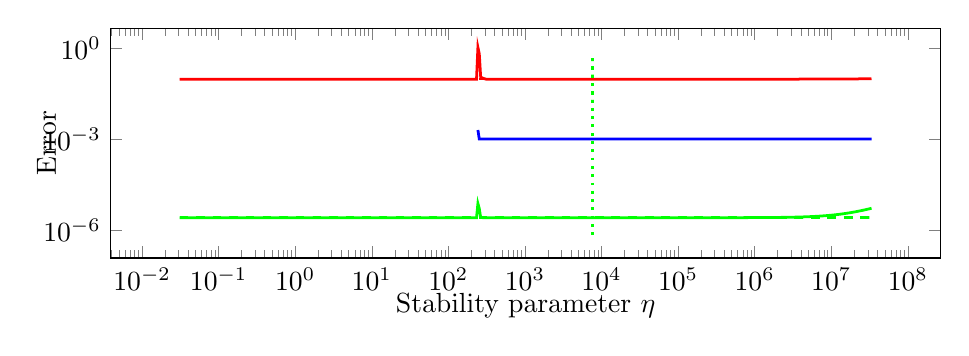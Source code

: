 \begin{tikzpicture}%
\begin{axis}[xmode=log,ymode=log,height=4.5cm,mark options={solid},xlabel={Stability parameter $\eta$},ylabel={Error},ylabel style={yshift=-0.4cm},xlabel style={yshift=0.2cm},width=1\textwidth]%
\addplot[color=green,line width=1pt,solid] coordinates {%
(0.031,2.534e-06)%
(0.033,2.534e-06)%
(0.034,2.534e-06)%
(0.036,2.534e-06)%
(0.037,2.534e-06)%
(0.038,2.534e-06)%
(0.04,2.534e-06)%
(0.042,2.534e-06)%
(0.044,2.534e-06)%
(0.045,2.534e-06)%
(0.047,2.534e-06)%
(0.049,2.534e-06)%
(0.052,2.534e-06)%
(0.054,2.534e-06)%
(0.056,2.534e-06)%
(0.058,2.534e-06)%
(0.061,2.534e-06)%
(0.063,2.534e-06)%
(0.066,2.534e-06)%
(0.069,2.534e-06)%
(0.072,2.534e-06)%
(0.075,2.534e-06)%
(0.078,2.534e-06)%
(0.082,2.534e-06)%
(0.085,2.534e-06)%
(0.089,2.534e-06)%
(0.092,2.534e-06)%
(0.096,2.534e-06)%
(0.1,2.534e-06)%
(0.105,2.534e-06)%
(0.109,2.534e-06)%
(0.114,2.534e-06)%
(0.119,2.534e-06)%
(0.124,2.534e-06)%
(0.129,2.534e-06)%
(0.134,2.534e-06)%
(0.14,2.534e-06)%
(0.146,2.534e-06)%
(0.152,2.534e-06)%
(0.159,2.534e-06)%
(0.165,2.534e-06)%
(0.172,2.534e-06)%
(0.18,2.534e-06)%
(0.188,2.534e-06)%
(0.196,2.534e-06)%
(0.204,2.534e-06)%
(0.212,2.534e-06)%
(0.221,2.534e-06)%
(0.231,2.534e-06)%
(0.241,2.534e-06)%
(0.251,2.534e-06)%
(0.262,2.534e-06)%
(0.273,2.534e-06)%
(0.284,2.534e-06)%
(0.297,2.534e-06)%
(0.309,2.534e-06)%
(0.322,2.534e-06)%
(0.336,2.534e-06)%
(0.35,2.534e-06)%
(0.365,2.534e-06)%
(0.381,2.534e-06)%
(0.397,2.534e-06)%
(0.414,2.534e-06)%
(0.432,2.534e-06)%
(0.45,2.534e-06)%
(0.469,2.534e-06)%
(0.489,2.534e-06)%
(0.51,2.534e-06)%
(0.532,2.534e-06)%
(0.554,2.534e-06)%
(0.578,2.534e-06)%
(0.602,2.534e-06)%
(0.628,2.534e-06)%
(0.655,2.534e-06)%
(0.683,2.534e-06)%
(0.712,2.534e-06)%
(0.742,2.534e-06)%
(0.773,2.534e-06)%
(0.806,2.534e-06)%
(0.841,2.534e-06)%
(0.876,2.534e-06)%
(0.914,2.534e-06)%
(0.953,2.534e-06)%
(0.993,2.534e-06)%
(1.035,2.534e-06)%
(1.079,2.534e-06)%
(1.125,2.534e-06)%
(1.173,2.534e-06)%
(1.223,2.534e-06)%
(1.275,2.534e-06)%
(1.33,2.534e-06)%
(1.386,2.534e-06)%
(1.445,2.534e-06)%
(1.507,2.534e-06)%
(1.571,2.534e-06)%
(1.637,2.534e-06)%
(1.707,2.534e-06)%
(1.78,2.534e-06)%
(1.855,2.534e-06)%
(1.934,2.534e-06)%
(2.017,2.534e-06)%
(2.102,2.534e-06)%
(2.192,2.534e-06)%
(2.285,2.534e-06)%
(2.382,2.534e-06)%
(2.484,2.534e-06)%
(2.59,2.534e-06)%
(2.7,2.534e-06)%
(2.815,2.534e-06)%
(2.934,2.534e-06)%
(3.059,2.534e-06)%
(3.189,2.534e-06)%
(3.325,2.534e-06)%
(3.467,2.534e-06)%
(3.614,2.534e-06)%
(3.768,2.534e-06)%
(3.928,2.534e-06)%
(4.096,2.534e-06)%
(4.27,2.534e-06)%
(4.452,2.534e-06)%
(4.641,2.534e-06)%
(4.838,2.534e-06)%
(5.044,2.534e-06)%
(5.259,2.534e-06)%
(5.483,2.534e-06)%
(5.716,2.534e-06)%
(5.959,2.534e-06)%
(6.213,2.534e-06)%
(6.477,2.534e-06)%
(6.753,2.534e-06)%
(7.04,2.534e-06)%
(7.34,2.534e-06)%
(7.652,2.534e-06)%
(7.978,2.534e-06)%
(8.317,2.534e-06)%
(8.671,2.534e-06)%
(9.04,2.534e-06)%
(9.425,2.534e-06)%
(9.826,2.534e-06)%
(10.244,2.534e-06)%
(10.68,2.534e-06)%
(11.134,2.534e-06)%
(11.608,2.534e-06)%
(12.102,2.534e-06)%
(12.617,2.534e-06)%
(13.154,2.534e-06)%
(13.714,2.534e-06)%
(14.297,2.534e-06)%
(14.906,2.534e-06)%
(15.54,2.534e-06)%
(16.201,2.534e-06)%
(16.891,2.534e-06)%
(17.609,2.534e-06)%
(18.359,2.534e-06)%
(19.14,2.534e-06)%
(19.955,2.534e-06)%
(20.804,2.534e-06)%
(21.689,2.534e-06)%
(22.612,2.534e-06)%
(23.574,2.534e-06)%
(24.577,2.534e-06)%
(25.623,2.534e-06)%
(26.713,2.534e-06)%
(27.85,2.534e-06)%
(29.035,2.534e-06)%
(30.27,2.534e-06)%
(31.559,2.534e-06)%
(32.901,2.534e-06)%
(34.301,2.534e-06)%
(35.761,2.534e-06)%
(37.283,2.534e-06)%
(38.869,2.534e-06)%
(40.523,2.534e-06)%
(42.248,2.534e-06)%
(44.045,2.534e-06)%
(45.92,2.534e-06)%
(47.874,2.534e-06)%
(49.911,2.534e-06)%
(52.035,2.534e-06)%
(54.249,2.534e-06)%
(56.557,2.534e-06)%
(58.964,2.534e-06)%
(61.473,2.534e-06)%
(64.089,2.534e-06)%
(66.816,2.534e-06)%
(69.659,2.534e-06)%
(72.623,2.534e-06)%
(75.714,2.534e-06)%
(78.936,2.534e-06)%
(82.295,2.534e-06)%
(85.796,2.534e-06)%
(89.447,2.534e-06)%
(93.253,2.534e-06)%
(97.222,2.534e-06)%
(101.359,2.534e-06)%
(105.672,2.534e-06)%
(110.168,2.534e-06)%
(114.856,2.534e-06)%
(119.744,2.534e-06)%
(124.839,2.534e-06)%
(130.151,2.534e-06)%
(135.69,2.534e-06)%
(141.464,2.534e-06)%
(147.484,2.534e-06)%
(153.759,2.534e-06)%
(160.302,2.534e-06)%
(167.123,2.534e-06)%
(174.235,2.534e-06)%
(181.649,2.534e-06)%
(189.379,2.534e-06)%
(197.437,2.534e-06)%
(205.839,2.534e-06)%
(214.598,2.534e-06)%
(223.729,2.534e-06)%
(233.25,2.535e-06)%
(243.175,7.482e-06)%
(253.523,5.074e-06)%
(264.311,2.566e-06)%
(275.558,2.556e-06)%
(287.284,2.545e-06)%
(299.508,2.539e-06)%
(312.253,2.535e-06)%
(325.539,2.535e-06)%
(339.392,2.535e-06)%
(353.834,2.534e-06)%
(368.893,2.534e-06)%
(384.589,2.534e-06)%
(400.954,2.534e-06)%
(418.016,2.534e-06)%
(435.805,2.534e-06)%
(454.349,2.534e-06)%
(473.683,2.534e-06)%
(493.84,2.534e-06)%
(514.854,2.534e-06)%
(536.762,2.534e-06)%
(559.6,2.534e-06)%
(583.414,2.534e-06)%
(608.24,2.534e-06)%
(634.122,2.534e-06)%
(661.107,2.534e-06)%
(689.238,2.534e-06)%
(718.566,2.534e-06)%
(749.142,2.534e-06)%
(781.021,2.534e-06)%
(814.256,2.534e-06)%
(848.906,2.534e-06)%
(885.027,2.534e-06)%
(922.688,2.534e-06)%
(961.952,2.534e-06)%
(1002.883,2.534e-06)%
(1045.558,2.534e-06)%
(1090.051,2.534e-06)%
(1136.435,2.534e-06)%
(1184.794,2.534e-06)%
(1235.21,2.534e-06)%
(1287.773,2.534e-06)%
(1342.57,2.534e-06)%
(1399.699,2.534e-06)%
(1459.261,2.534e-06)%
(1521.357,2.534e-06)%
(1586.093,2.534e-06)%
(1653.587,2.534e-06)%
(1723.952,2.534e-06)%
(1797.309,2.534e-06)%
(1873.789,2.534e-06)%
(1953.523,2.534e-06)%
(2036.653,2.534e-06)%
(2123.318,2.534e-06)%
(2213.67,2.534e-06)%
(2307.869,2.534e-06)%
(2406.074,2.534e-06)%
(2508.458,2.534e-06)%
(2615.2,2.534e-06)%
(2726.483,2.534e-06)%
(2842.502,2.534e-06)%
(2963.459,2.534e-06)%
(3089.562,2.534e-06)%
(3221.024,2.534e-06)%
(3358.08,2.534e-06)%
(3500.992,2.534e-06)%
(3649.952,2.534e-06)%
(3805.28,2.534e-06)%
(3967.2,2.534e-06)%
(4136.032,2.534e-06)%
(4312.032,2.534e-06)%
(4495.52,2.534e-06)%
(4686.816,2.534e-06)%
(4886.24,2.534e-06)%
(5094.176,2.534e-06)%
(5310.944,2.534e-06)%
(5536.928,2.534e-06)%
(5772.544,2.534e-06)%
(6018.176,2.534e-06)%
(6274.272,2.534e-06)%
(6541.248,2.534e-06)%
(6819.584,2.534e-06)%
(7109.792,2.534e-06)%
(7412.32,2.534e-06)%
(7727.744,2.534e-06)%
(8056.576,2.534e-06)%
(8399.424,2.534e-06)%
(8756.832,2.534e-06)%
(9129.44,2.534e-06)%
(9517.92,2.534e-06)%
(9922.944,2.534e-06)%
(10345.184,2.534e-06)%
(10785.408,2.535e-06)%
(11244.352,2.535e-06)%
(11722.848,2.535e-06)%
(12221.664,2.535e-06)%
(12741.728,2.535e-06)%
(13283.936,2.535e-06)%
(13849.216,2.535e-06)%
(14438.528,2.535e-06)%
(15052.928,2.535e-06)%
(15693.472,2.535e-06)%
(16361.248,2.535e-06)%
(17057.472,2.535e-06)%
(17783.328,2.535e-06)%
(18540.032,2.535e-06)%
(19328.96,2.535e-06)%
(20151.456,2.535e-06)%
(21008.96,2.535e-06)%
(21902.944,2.535e-06)%
(22834.976,2.535e-06)%
(23806.656,2.535e-06)%
(24819.712,2.535e-06)%
(25875.84,2.535e-06)%
(26976.928,2.535e-06)%
(28124.864,2.535e-06)%
(29321.664,2.535e-06)%
(30569.376,2.535e-06)%
(31870.176,2.535e-06)%
(33226.24,2.535e-06)%
(34640.32,2.535e-06)%
(36114.24,2.535e-06)%
(37650.88,2.535e-06)%
(39253.12,2.535e-06)%
(40923.52,2.535e-06)%
(42664.96,2.535e-06)%
(44480.32,2.535e-06)%
(46373.12,2.535e-06)%
(48346.56,2.535e-06)%
(50403.84,2.535e-06)%
(52548.48,2.535e-06)%
(54784.64,2.535e-06)%
(57115.84,2.535e-06)%
(59546.24,2.535e-06)%
(62080.0,2.535e-06)%
(64721.92,2.535e-06)%
(67475.84,2.536e-06)%
(70347.2,2.536e-06)%
(73340.48,2.536e-06)%
(76461.44,2.536e-06)%
(79715.2,2.536e-06)%
(83107.2,2.536e-06)%
(86643.52,2.536e-06)%
(90330.56,2.536e-06)%
(94174.4,2.536e-06)%
(98181.76,2.536e-06)%
(102359.68,2.536e-06)%
(106715.2,2.536e-06)%
(111256.32,2.536e-06)%
(115990.4,2.536e-06)%
(120926.08,2.536e-06)%
(126072.0,2.537e-06)%
(131436.8,2.537e-06)%
(137029.76,2.537e-06)%
(142860.48,2.537e-06)%
(148939.84,2.537e-06)%
(155277.44,2.537e-06)%
(161884.8,2.537e-06)%
(168773.44,2.537e-06)%
(175955.2,2.538e-06)%
(183442.56,2.538e-06)%
(191248.64,2.538e-06)%
(199386.88,2.538e-06)%
(207871.36,2.538e-06)%
(216716.8,2.538e-06)%
(225938.56,2.538e-06)%
(235552.96,2.539e-06)%
(245576.32,2.539e-06)%
(256026.24,2.539e-06)%
(266920.64,2.539e-06)%
(278279.04,2.54e-06)%
(290120.32,2.54e-06)%
(302465.92,2.54e-06)%
(315336.64,2.54e-06)%
(328755.2,2.541e-06)%
(342745.6,2.541e-06)%
(357328.0,2.541e-06)%
(372534.4,2.542e-06)%
(388387.2,2.542e-06)%
(404912.0,2.542e-06)%
(422144.0,2.543e-06)%
(440105.6,2.543e-06)%
(458835.2,2.543e-06)%
(478358.4,2.544e-06)%
(498713.6,2.544e-06)%
(519936.0,2.545e-06)%
(542060.8,2.545e-06)%
(565126.4,2.546e-06)%
(589174.4,2.547e-06)%
(614246.4,2.547e-06)%
(640384.0,2.548e-06)%
(667635.2,2.548e-06)%
(696044.8,2.549e-06)%
(725660.8,2.55e-06)%
(756540.8,2.551e-06)%
(788732.8,2.552e-06)%
(822297.6,2.553e-06)%
(857286.4,2.553e-06)%
(893766.4,2.554e-06)%
(931798.4,2.556e-06)%
(971449.6,2.557e-06)%
(1012787.2,2.558e-06)%
(1055884.8,2.559e-06)%
(1100816.0,2.56e-06)%
(1147657.6,2.562e-06)%
(1196492.8,2.563e-06)%
(1247408.0,2.565e-06)%
(1300486.4,2.567e-06)%
(1355827.2,2.568e-06)%
(1413520.0,2.57e-06)%
(1473670.4,2.572e-06)%
(1536377.6,2.574e-06)%
(1601756.8,2.577e-06)%
(1669913.6,2.579e-06)%
(1740972.8,2.581e-06)%
(1815056.0,2.584e-06)%
(1892291.2,2.587e-06)%
(1972812.8,2.59e-06)%
(2056761.6,2.593e-06)%
(2144284.8,2.597e-06)%
(2235529.6,2.6e-06)%
(2330656.0,2.604e-06)%
(2429830.4,2.608e-06)%
(2533228.8,2.612e-06)%
(2641024.0,2.617e-06)%
(2753404.8,2.622e-06)%
(2870569.6,2.627e-06)%
(2992720.0,2.632e-06)%
(3120067.2,2.638e-06)%
(3252832.0,2.644e-06)%
(3391264.0,2.651e-06)%
(3535552.0,2.658e-06)%
(3686016.0,2.665e-06)%
(3842848.0,2.673e-06)%
(4006368.0,2.681e-06)%
(4176864.0,2.69e-06)%
(4354592.0,2.7e-06)%
(4539904.0,2.71e-06)%
(4733088.0,2.72e-06)%
(4934496.0,2.732e-06)%
(5144448.0,2.744e-06)%
(5363360.0,2.756e-06)%
(5591584.0,2.77e-06)%
(5829536.0,2.784e-06)%
(6077600.0,2.8e-06)%
(6336224.0,2.816e-06)%
(6605856.0,2.833e-06)%
(6886944.0,2.851e-06)%
(7180000.0,2.87e-06)%
(7485536.0,2.891e-06)%
(7804064.0,2.913e-06)%
(8136128.0,2.936e-06)%
(8482336.0,2.96e-06)%
(8843296.0,2.986e-06)%
(9219584.0,3.013e-06)%
(9611904.0,3.042e-06)%
(10020928.0,3.073e-06)%
(10447360.0,3.105e-06)%
(10891904.0,3.139e-06)%
(11355392.0,3.176e-06)%
(11838592.0,3.214e-06)%
(12342368.0,3.254e-06)%
(12867552.0,3.297e-06)%
(13415104.0,3.342e-06)%
(13985952.0,3.389e-06)%
(14581088.0,3.44e-06)%
(15201568.0,3.492e-06)%
(15848416.0,3.548e-06)%
(16522816.0,3.607e-06)%
(17225888.0,3.668e-06)%
(17958912.0,3.733e-06)%
(18723104.0,3.801e-06)%
(19519840.0,3.873e-06)%
(20350432.0,3.948e-06)%
(21216416.0,4.027e-06)%
(22119232.0,4.11e-06)%
(23060448.0,4.197e-06)%
(24041728.0,4.289e-06)%
(25064768.0,4.384e-06)%
(26131360.0,4.484e-06)%
(27243328.0,4.589e-06)%
(28402592.0,4.699e-06)%
(29611200.0,4.814e-06)%
(30871232.0,4.934e-06)%
(32184960.0,5.06e-06)%
(33554560.0,5.191e-06)%
};%
%
%
\addplot[color=blue,line width=1pt,solid] coordinates {%
(0.031,0.0)%
(0.033,0.0)%
(0.034,0.0)%
(0.036,0.0)%
(0.037,0.0)%
(0.038,0.0)%
(0.04,0.0)%
(0.042,0.0)%
(0.044,0.0)%
(0.045,0.0)%
(0.047,0.0)%
(0.049,0.0)%
(0.052,0.0)%
(0.054,0.0)%
(0.056,0.0)%
(0.058,0.0)%
(0.061,0.0)%
(0.063,0.0)%
(0.066,0.0)%
(0.069,0.0)%
(0.072,0.0)%
(0.075,0.0)%
(0.078,0.0)%
(0.082,0.0)%
(0.085,0.0)%
(0.089,0.0)%
(0.092,0.0)%
(0.096,0.0)%
(0.1,0.0)%
(0.105,0.0)%
(0.109,0.0)%
(0.114,0.0)%
(0.119,0.0)%
(0.124,0.0)%
(0.129,0.0)%
(0.134,0.0)%
(0.14,0.0)%
(0.146,0.0)%
(0.152,0.0)%
(0.159,0.0)%
(0.165,0.0)%
(0.172,0.0)%
(0.18,0.0)%
(0.188,0.0)%
(0.196,0.0)%
(0.204,0.0)%
(0.212,0.0)%
(0.221,0.0)%
(0.231,0.0)%
(0.241,0.0)%
(0.251,0.0)%
(0.262,0.0)%
(0.273,0.0)%
(0.284,0.0)%
(0.297,0.0)%
(0.309,0.0)%
(0.322,0.0)%
(0.336,0.0)%
(0.35,0.0)%
(0.365,0.0)%
(0.381,0.0)%
(0.397,0.0)%
(0.414,0.0)%
(0.432,0.0)%
(0.45,0.0)%
(0.469,0.0)%
(0.489,0.0)%
(0.51,0.0)%
(0.532,0.0)%
(0.554,0.0)%
(0.578,0.0)%
(0.602,0.0)%
(0.628,0.0)%
(0.655,0.0)%
(0.683,0.0)%
(0.712,0.0)%
(0.742,0.0)%
(0.773,0.0)%
(0.806,0.0)%
(0.841,0.0)%
(0.876,0.0)%
(0.914,0.0)%
(0.953,0.0)%
(0.993,0.0)%
(1.035,0.0)%
(1.079,0.0)%
(1.125,0.0)%
(1.173,0.0)%
(1.223,0.0)%
(1.275,0.0)%
(1.33,0.0)%
(1.386,0.0)%
(1.445,0.0)%
(1.507,0.0)%
(1.571,0.0)%
(1.637,0.0)%
(1.707,0.0)%
(1.78,0.0)%
(1.855,0.0)%
(1.934,0.0)%
(2.017,0.0)%
(2.102,0.0)%
(2.192,0.0)%
(2.285,0.0)%
(2.382,0.0)%
(2.484,0.0)%
(2.59,0.0)%
(2.7,0.0)%
(2.815,0.0)%
(2.934,0.0)%
(3.059,0.0)%
(3.189,0.0)%
(3.325,0.0)%
(3.467,0.0)%
(3.614,0.0)%
(3.768,0.0)%
(3.928,0.0)%
(4.096,0.0)%
(4.27,0.0)%
(4.452,0.0)%
(4.641,0.0)%
(4.838,0.0)%
(5.044,0.0)%
(5.259,0.0)%
(5.483,0.0)%
(5.716,0.0)%
(5.959,0.0)%
(6.213,0.0)%
(6.477,0.0)%
(6.753,0.0)%
(7.04,0.0)%
(7.34,0.0)%
(7.652,0.0)%
(7.978,0.0)%
(8.317,0.0)%
(8.671,0.0)%
(9.04,0.0)%
(9.425,0.0)%
(9.826,0.0)%
(10.244,0.0)%
(10.68,0.0)%
(11.134,0.0)%
(11.608,0.0)%
(12.102,0.0)%
(12.617,0.0)%
(13.154,0.0)%
(13.714,0.0)%
(14.297,0.0)%
(14.906,0.0)%
(15.54,0.0)%
(16.201,0.0)%
(16.891,0.0)%
(17.609,0.0)%
(18.359,0.0)%
(19.14,0.0)%
(19.955,0.0)%
(20.804,0.0)%
(21.689,0.0)%
(22.612,0.0)%
(23.574,0.0)%
(24.577,0.0)%
(25.623,0.0)%
(26.713,0.0)%
(27.85,0.0)%
(29.035,0.0)%
(30.27,0.0)%
(31.559,0.0)%
(32.901,0.0)%
(34.301,0.0)%
(35.761,0.0)%
(37.283,0.0)%
(38.869,0.0)%
(40.523,0.0)%
(42.248,0.0)%
(44.045,0.0)%
(45.92,0.0)%
(47.874,0.0)%
(49.911,0.0)%
(52.035,0.0)%
(54.249,0.0)%
(56.557,0.0)%
(58.964,0.0)%
(61.473,0.0)%
(64.089,0.0)%
(66.816,0.0)%
(69.659,0.0)%
(72.623,0.0)%
(75.714,0.0)%
(78.936,0.0)%
(82.295,0.0)%
(85.796,0.0)%
(89.447,0.0)%
(93.253,0.0)%
(97.222,0.0)%
(101.359,0.0)%
(105.672,0.0)%
(110.168,0.0)%
(114.856,0.0)%
(119.744,0.0)%
(124.839,0.0)%
(130.151,0.0)%
(135.69,0.0)%
(141.464,0.0)%
(147.484,0.0)%
(153.759,0.0)%
(160.302,0.0)%
(167.123,0.0)%
(174.235,0.0)%
(181.649,0.0)%
(189.379,0.0)%
(197.437,0.0)%
(205.839,0.0)%
(214.598,0.0)%
(223.729,0.0)%
(233.25,0.0)%
(243.175,0.002)%
(253.523,0.001)%
(264.311,0.0)%
(275.558,0.0)%
(287.284,0.0)%
(299.508,0.0)%
(312.253,0.0)%
(325.539,0.0)%
(339.392,0.0)%
(353.834,0.0)%
(368.893,0.0)%
(384.589,0.0)%
(400.954,0.0)%
(418.016,0.0)%
(435.805,0.0)%
(454.349,0.0)%
(473.683,0.0)%
(493.84,0.0)%
(514.854,0.0)%
(536.762,0.0)%
(559.6,0.0)%
(583.414,0.0)%
(608.24,0.0)%
(634.122,0.0)%
(661.107,0.0)%
(689.238,0.0)%
(718.566,0.0)%
(749.142,0.0)%
(781.021,0.0)%
(814.256,0.0)%
(848.906,0.0)%
(885.027,0.0)%
(922.688,0.0)%
(961.952,0.0)%
(1002.883,0.0)%
(1045.558,0.0)%
(1090.051,0.0)%
(1136.435,0.0)%
(1184.794,0.0)%
(1235.21,0.0)%
(1287.773,0.0)%
(1342.57,0.0)%
(1399.699,0.0)%
(1459.261,0.0)%
(1521.357,0.0)%
(1586.093,0.0)%
(1653.587,0.0)%
(1723.952,0.0)%
(1797.309,0.0)%
(1873.789,0.0)%
(1953.523,0.0)%
(2036.653,0.0)%
(2123.318,0.0)%
(2213.67,0.0)%
(2307.869,0.0)%
(2406.074,0.0)%
(2508.458,0.0)%
(2615.2,0.0)%
(2726.483,0.0)%
(2842.502,0.0)%
(2963.459,0.0)%
(3089.562,0.0)%
(3221.024,0.0)%
(3358.08,0.0)%
(3500.992,0.0)%
(3649.952,0.0)%
(3805.28,0.0)%
(3967.2,0.0)%
(4136.032,0.0)%
(4312.032,0.0)%
(4495.52,0.0)%
(4686.816,0.0)%
(4886.24,0.0)%
(5094.176,0.0)%
(5310.944,0.0)%
(5536.928,0.0)%
(5772.544,0.0)%
(6018.176,0.0)%
(6274.272,0.0)%
(6541.248,0.0)%
(6819.584,0.0)%
(7109.792,0.0)%
(7412.32,0.0)%
(7727.744,0.0)%
(8056.576,0.0)%
(8399.424,0.0)%
(8756.832,0.0)%
(9129.44,0.0)%
(9517.92,0.0)%
(9922.944,0.0)%
(10345.184,0.0)%
(10785.408,0.0)%
(11244.352,0.0)%
(11722.848,0.0)%
(12221.664,0.0)%
(12741.728,0.0)%
(13283.936,0.0)%
(13849.216,0.0)%
(14438.528,0.0)%
(15052.928,0.0)%
(15693.472,0.0)%
(16361.248,0.0)%
(17057.472,0.0)%
(17783.328,0.0)%
(18540.032,0.0)%
(19328.96,0.0)%
(20151.456,0.0)%
(21008.96,0.0)%
(21902.944,0.0)%
(22834.976,0.0)%
(23806.656,0.0)%
(24819.712,0.0)%
(25875.84,0.0)%
(26976.928,0.0)%
(28124.864,0.0)%
(29321.664,0.0)%
(30569.376,0.0)%
(31870.176,0.0)%
(33226.24,0.0)%
(34640.32,0.0)%
(36114.24,0.0)%
(37650.88,0.0)%
(39253.12,0.0)%
(40923.52,0.0)%
(42664.96,0.0)%
(44480.32,0.0)%
(46373.12,0.0)%
(48346.56,0.0)%
(50403.84,0.0)%
(52548.48,0.0)%
(54784.64,0.0)%
(57115.84,0.0)%
(59546.24,0.0)%
(62080.0,0.0)%
(64721.92,0.0)%
(67475.84,0.0)%
(70347.2,0.0)%
(73340.48,0.0)%
(76461.44,0.0)%
(79715.2,0.0)%
(83107.2,0.0)%
(86643.52,0.0)%
(90330.56,0.0)%
(94174.4,0.0)%
(98181.76,0.0)%
(102359.68,0.0)%
(106715.2,0.0)%
(111256.32,0.0)%
(115990.4,0.0)%
(120926.08,0.0)%
(126072.0,0.0)%
(131436.8,0.0)%
(137029.76,0.0)%
(142860.48,0.0)%
(148939.84,0.0)%
(155277.44,0.0)%
(161884.8,0.0)%
(168773.44,0.0)%
(175955.2,0.0)%
(183442.56,0.0)%
(191248.64,0.0)%
(199386.88,0.0)%
(207871.36,0.0)%
(216716.8,0.0)%
(225938.56,0.0)%
(235552.96,0.0)%
(245576.32,0.0)%
(256026.24,0.0)%
(266920.64,0.0)%
(278279.04,0.0)%
(290120.32,0.0)%
(302465.92,0.0)%
(315336.64,0.0)%
(328755.2,0.0)%
(342745.6,0.0)%
(357328.0,0.0)%
(372534.4,0.0)%
(388387.2,0.0)%
(404912.0,0.0)%
(422144.0,0.0)%
(440105.6,0.0)%
(458835.2,0.0)%
(478358.4,0.0)%
(498713.6,0.0)%
(519936.0,0.0)%
(542060.8,0.0)%
(565126.4,0.0)%
(589174.4,0.0)%
(614246.4,0.0)%
(640384.0,0.0)%
(667635.2,0.0)%
(696044.8,0.0)%
(725660.8,0.0)%
(756540.8,0.0)%
(788732.8,0.0)%
(822297.6,0.0)%
(857286.4,0.0)%
(893766.4,0.0)%
(931798.4,0.0)%
(971449.6,0.0)%
(1012787.2,0.0)%
(1055884.8,0.0)%
(1100816.0,0.0)%
(1147657.6,0.0)%
(1196492.8,0.0)%
(1247408.0,0.0)%
(1300486.4,0.0)%
(1355827.2,0.0)%
(1413520.0,0.0)%
(1473670.4,0.0)%
(1536377.6,0.0)%
(1601756.8,0.0)%
(1669913.6,0.0)%
(1740972.8,0.0)%
(1815056.0,0.0)%
(1892291.2,0.0)%
(1972812.8,0.0)%
(2056761.6,0.0)%
(2144284.8,0.0)%
(2235529.6,0.0)%
(2330656.0,0.0)%
(2429830.4,0.0)%
(2533228.8,0.0)%
(2641024.0,0.0)%
(2753404.8,0.0)%
(2870569.6,0.0)%
(2992720.0,0.0)%
(3120067.2,0.0)%
(3252832.0,0.0)%
(3391264.0,0.0)%
(3535552.0,0.0)%
(3686016.0,0.0)%
(3842848.0,0.0)%
(4006368.0,0.0)%
(4176864.0,0.0)%
(4354592.0,0.0)%
(4539904.0,0.0)%
(4733088.0,0.0)%
(4934496.0,0.0)%
(5144448.0,0.0)%
(5363360.0,0.0)%
(5591584.0,0.0)%
(5829536.0,0.0)%
(6077600.0,0.0)%
(6336224.0,0.0)%
(6605856.0,0.0)%
(6886944.0,0.0)%
(7180000.0,0.0)%
(7485536.0,0.0)%
(7804064.0,0.0)%
(8136128.0,0.0)%
(8482336.0,0.0)%
(8843296.0,0.0)%
(9219584.0,0.0)%
(9611904.0,0.0)%
(10020928.0,0.0)%
(10447360.0,0.0)%
(10891904.0,0.0)%
(11355392.0,0.0)%
(11838592.0,0.0)%
(12342368.0,0.001)%
(12867552.0,0.001)%
(13415104.0,0.001)%
(13985952.0,0.001)%
(14581088.0,0.001)%
(15201568.0,0.001)%
(15848416.0,0.001)%
(16522816.0,0.001)%
(17225888.0,0.001)%
(17958912.0,0.001)%
(18723104.0,0.001)%
(19519840.0,0.001)%
(20350432.0,0.001)%
(21216416.0,0.001)%
(22119232.0,0.001)%
(23060448.0,0.001)%
(24041728.0,0.001)%
(25064768.0,0.001)%
(26131360.0,0.001)%
(27243328.0,0.001)%
(28402592.0,0.001)%
(29611200.0,0.001)%
(30871232.0,0.001)%
(32184960.0,0.001)%
(33554560.0,0.001)%
};%
%
%
\addplot[color=red,line width=1pt,solid] coordinates {%
(0.031,0.095)%
(0.033,0.095)%
(0.034,0.095)%
(0.036,0.095)%
(0.037,0.095)%
(0.038,0.095)%
(0.04,0.095)%
(0.042,0.095)%
(0.044,0.095)%
(0.045,0.095)%
(0.047,0.095)%
(0.049,0.095)%
(0.052,0.095)%
(0.054,0.095)%
(0.056,0.095)%
(0.058,0.095)%
(0.061,0.095)%
(0.063,0.095)%
(0.066,0.095)%
(0.069,0.095)%
(0.072,0.095)%
(0.075,0.095)%
(0.078,0.095)%
(0.082,0.095)%
(0.085,0.095)%
(0.089,0.095)%
(0.092,0.095)%
(0.096,0.095)%
(0.1,0.095)%
(0.105,0.095)%
(0.109,0.095)%
(0.114,0.095)%
(0.119,0.095)%
(0.124,0.095)%
(0.129,0.095)%
(0.134,0.095)%
(0.14,0.095)%
(0.146,0.095)%
(0.152,0.095)%
(0.159,0.095)%
(0.165,0.095)%
(0.172,0.095)%
(0.18,0.095)%
(0.188,0.095)%
(0.196,0.095)%
(0.204,0.095)%
(0.212,0.095)%
(0.221,0.095)%
(0.231,0.095)%
(0.241,0.095)%
(0.251,0.095)%
(0.262,0.095)%
(0.273,0.095)%
(0.284,0.095)%
(0.297,0.095)%
(0.309,0.095)%
(0.322,0.095)%
(0.336,0.095)%
(0.35,0.095)%
(0.365,0.095)%
(0.381,0.095)%
(0.397,0.095)%
(0.414,0.095)%
(0.432,0.095)%
(0.45,0.095)%
(0.469,0.095)%
(0.489,0.095)%
(0.51,0.095)%
(0.532,0.095)%
(0.554,0.095)%
(0.578,0.095)%
(0.602,0.095)%
(0.628,0.095)%
(0.655,0.095)%
(0.683,0.095)%
(0.712,0.095)%
(0.742,0.095)%
(0.773,0.095)%
(0.806,0.095)%
(0.841,0.095)%
(0.876,0.095)%
(0.914,0.095)%
(0.953,0.095)%
(0.993,0.095)%
(1.035,0.095)%
(1.079,0.095)%
(1.125,0.095)%
(1.173,0.095)%
(1.223,0.095)%
(1.275,0.095)%
(1.33,0.095)%
(1.386,0.095)%
(1.445,0.095)%
(1.507,0.095)%
(1.571,0.095)%
(1.637,0.095)%
(1.707,0.095)%
(1.78,0.095)%
(1.855,0.095)%
(1.934,0.095)%
(2.017,0.095)%
(2.102,0.095)%
(2.192,0.095)%
(2.285,0.095)%
(2.382,0.095)%
(2.484,0.095)%
(2.59,0.095)%
(2.7,0.095)%
(2.815,0.095)%
(2.934,0.095)%
(3.059,0.095)%
(3.189,0.095)%
(3.325,0.095)%
(3.467,0.095)%
(3.614,0.095)%
(3.768,0.095)%
(3.928,0.095)%
(4.096,0.095)%
(4.27,0.095)%
(4.452,0.095)%
(4.641,0.095)%
(4.838,0.095)%
(5.044,0.095)%
(5.259,0.095)%
(5.483,0.095)%
(5.716,0.095)%
(5.959,0.095)%
(6.213,0.095)%
(6.477,0.095)%
(6.753,0.095)%
(7.04,0.095)%
(7.34,0.095)%
(7.652,0.095)%
(7.978,0.095)%
(8.317,0.095)%
(8.671,0.095)%
(9.04,0.095)%
(9.425,0.095)%
(9.826,0.095)%
(10.244,0.095)%
(10.68,0.095)%
(11.134,0.095)%
(11.608,0.095)%
(12.102,0.095)%
(12.617,0.095)%
(13.154,0.095)%
(13.714,0.095)%
(14.297,0.095)%
(14.906,0.095)%
(15.54,0.095)%
(16.201,0.095)%
(16.891,0.095)%
(17.609,0.095)%
(18.359,0.095)%
(19.14,0.095)%
(19.955,0.095)%
(20.804,0.095)%
(21.689,0.095)%
(22.612,0.095)%
(23.574,0.095)%
(24.577,0.095)%
(25.623,0.095)%
(26.713,0.095)%
(27.85,0.095)%
(29.035,0.095)%
(30.27,0.095)%
(31.559,0.095)%
(32.901,0.095)%
(34.301,0.095)%
(35.761,0.095)%
(37.283,0.095)%
(38.869,0.095)%
(40.523,0.095)%
(42.248,0.095)%
(44.045,0.095)%
(45.92,0.095)%
(47.874,0.095)%
(49.911,0.095)%
(52.035,0.095)%
(54.249,0.095)%
(56.557,0.095)%
(58.964,0.095)%
(61.473,0.095)%
(64.089,0.095)%
(66.816,0.095)%
(69.659,0.095)%
(72.623,0.095)%
(75.714,0.095)%
(78.936,0.095)%
(82.295,0.095)%
(85.796,0.095)%
(89.447,0.095)%
(93.253,0.095)%
(97.222,0.095)%
(101.359,0.095)%
(105.672,0.095)%
(110.168,0.095)%
(114.856,0.095)%
(119.744,0.095)%
(124.839,0.095)%
(130.151,0.095)%
(135.69,0.095)%
(141.464,0.095)%
(147.484,0.095)%
(153.759,0.095)%
(160.302,0.095)%
(167.123,0.095)%
(174.235,0.095)%
(181.649,0.095)%
(189.379,0.095)%
(197.437,0.095)%
(205.839,0.095)%
(214.598,0.095)%
(223.729,0.095)%
(233.25,0.095)%
(243.175,1.071)%
(253.523,0.652)%
(264.311,0.111)%
(275.558,0.106)%
(287.284,0.101)%
(299.508,0.098)%
(312.253,0.095)%
(325.539,0.095)%
(339.392,0.095)%
(353.834,0.095)%
(368.893,0.095)%
(384.589,0.095)%
(400.954,0.095)%
(418.016,0.095)%
(435.805,0.095)%
(454.349,0.095)%
(473.683,0.095)%
(493.84,0.095)%
(514.854,0.095)%
(536.762,0.095)%
(559.6,0.095)%
(583.414,0.095)%
(608.24,0.095)%
(634.122,0.095)%
(661.107,0.095)%
(689.238,0.095)%
(718.566,0.095)%
(749.142,0.095)%
(781.021,0.095)%
(814.256,0.095)%
(848.906,0.095)%
(885.027,0.095)%
(922.688,0.095)%
(961.952,0.095)%
(1002.883,0.095)%
(1045.558,0.095)%
(1090.051,0.095)%
(1136.435,0.095)%
(1184.794,0.095)%
(1235.21,0.095)%
(1287.773,0.095)%
(1342.57,0.095)%
(1399.699,0.095)%
(1459.261,0.095)%
(1521.357,0.095)%
(1586.093,0.095)%
(1653.587,0.095)%
(1723.952,0.095)%
(1797.309,0.095)%
(1873.789,0.095)%
(1953.523,0.095)%
(2036.653,0.095)%
(2123.318,0.095)%
(2213.67,0.095)%
(2307.869,0.095)%
(2406.074,0.095)%
(2508.458,0.095)%
(2615.2,0.095)%
(2726.483,0.095)%
(2842.502,0.095)%
(2963.459,0.095)%
(3089.562,0.095)%
(3221.024,0.095)%
(3358.08,0.095)%
(3500.992,0.095)%
(3649.952,0.095)%
(3805.28,0.095)%
(3967.2,0.095)%
(4136.032,0.095)%
(4312.032,0.095)%
(4495.52,0.095)%
(4686.816,0.095)%
(4886.24,0.095)%
(5094.176,0.095)%
(5310.944,0.095)%
(5536.928,0.095)%
(5772.544,0.095)%
(6018.176,0.095)%
(6274.272,0.095)%
(6541.248,0.095)%
(6819.584,0.095)%
(7109.792,0.095)%
(7412.32,0.095)%
(7727.744,0.095)%
(8056.576,0.095)%
(8399.424,0.095)%
(8756.832,0.095)%
(9129.44,0.095)%
(9517.92,0.095)%
(9922.944,0.095)%
(10345.184,0.095)%
(10785.408,0.095)%
(11244.352,0.095)%
(11722.848,0.095)%
(12221.664,0.095)%
(12741.728,0.095)%
(13283.936,0.095)%
(13849.216,0.095)%
(14438.528,0.095)%
(15052.928,0.095)%
(15693.472,0.095)%
(16361.248,0.095)%
(17057.472,0.095)%
(17783.328,0.095)%
(18540.032,0.095)%
(19328.96,0.095)%
(20151.456,0.095)%
(21008.96,0.095)%
(21902.944,0.095)%
(22834.976,0.095)%
(23806.656,0.095)%
(24819.712,0.095)%
(25875.84,0.095)%
(26976.928,0.095)%
(28124.864,0.095)%
(29321.664,0.095)%
(30569.376,0.095)%
(31870.176,0.095)%
(33226.24,0.095)%
(34640.32,0.095)%
(36114.24,0.095)%
(37650.88,0.095)%
(39253.12,0.095)%
(40923.52,0.095)%
(42664.96,0.095)%
(44480.32,0.095)%
(46373.12,0.095)%
(48346.56,0.095)%
(50403.84,0.095)%
(52548.48,0.095)%
(54784.64,0.095)%
(57115.84,0.095)%
(59546.24,0.095)%
(62080.0,0.095)%
(64721.92,0.095)%
(67475.84,0.095)%
(70347.2,0.095)%
(73340.48,0.095)%
(76461.44,0.095)%
(79715.2,0.095)%
(83107.2,0.095)%
(86643.52,0.095)%
(90330.56,0.095)%
(94174.4,0.095)%
(98181.76,0.095)%
(102359.68,0.095)%
(106715.2,0.095)%
(111256.32,0.095)%
(115990.4,0.095)%
(120926.08,0.095)%
(126072.0,0.095)%
(131436.8,0.095)%
(137029.76,0.095)%
(142860.48,0.095)%
(148939.84,0.095)%
(155277.44,0.095)%
(161884.8,0.095)%
(168773.44,0.095)%
(175955.2,0.095)%
(183442.56,0.095)%
(191248.64,0.095)%
(199386.88,0.095)%
(207871.36,0.095)%
(216716.8,0.095)%
(225938.56,0.095)%
(235552.96,0.095)%
(245576.32,0.095)%
(256026.24,0.095)%
(266920.64,0.095)%
(278279.04,0.095)%
(290120.32,0.095)%
(302465.92,0.095)%
(315336.64,0.095)%
(328755.2,0.095)%
(342745.6,0.095)%
(357328.0,0.095)%
(372534.4,0.095)%
(388387.2,0.095)%
(404912.0,0.095)%
(422144.0,0.095)%
(440105.6,0.095)%
(458835.2,0.095)%
(478358.4,0.095)%
(498713.6,0.095)%
(519936.0,0.095)%
(542060.8,0.095)%
(565126.4,0.095)%
(589174.4,0.095)%
(614246.4,0.095)%
(640384.0,0.095)%
(667635.2,0.095)%
(696044.8,0.095)%
(725660.8,0.095)%
(756540.8,0.095)%
(788732.8,0.095)%
(822297.6,0.095)%
(857286.4,0.095)%
(893766.4,0.095)%
(931798.4,0.095)%
(971449.6,0.095)%
(1012787.2,0.095)%
(1055884.8,0.095)%
(1100816.0,0.095)%
(1147657.6,0.095)%
(1196492.8,0.095)%
(1247408.0,0.095)%
(1300486.4,0.095)%
(1355827.2,0.095)%
(1413520.0,0.095)%
(1473670.4,0.095)%
(1536377.6,0.095)%
(1601756.8,0.095)%
(1669913.6,0.095)%
(1740972.8,0.095)%
(1815056.0,0.095)%
(1892291.2,0.095)%
(1972812.8,0.095)%
(2056761.6,0.095)%
(2144284.8,0.095)%
(2235529.6,0.095)%
(2330656.0,0.095)%
(2429830.4,0.095)%
(2533228.8,0.095)%
(2641024.0,0.095)%
(2753404.8,0.095)%
(2870569.6,0.095)%
(2992720.0,0.095)%
(3120067.2,0.095)%
(3252832.0,0.095)%
(3391264.0,0.095)%
(3535552.0,0.095)%
(3686016.0,0.095)%
(3842848.0,0.096)%
(4006368.0,0.096)%
(4176864.0,0.096)%
(4354592.0,0.096)%
(4539904.0,0.096)%
(4733088.0,0.096)%
(4934496.0,0.096)%
(5144448.0,0.096)%
(5363360.0,0.096)%
(5591584.0,0.096)%
(5829536.0,0.096)%
(6077600.0,0.096)%
(6336224.0,0.096)%
(6605856.0,0.096)%
(6886944.0,0.096)%
(7180000.0,0.096)%
(7485536.0,0.096)%
(7804064.0,0.096)%
(8136128.0,0.096)%
(8482336.0,0.096)%
(8843296.0,0.096)%
(9219584.0,0.096)%
(9611904.0,0.096)%
(10020928.0,0.096)%
(10447360.0,0.096)%
(10891904.0,0.096)%
(11355392.0,0.096)%
(11838592.0,0.096)%
(12342368.0,0.096)%
(12867552.0,0.096)%
(13415104.0,0.096)%
(13985952.0,0.097)%
(14581088.0,0.097)%
(15201568.0,0.097)%
(15848416.0,0.097)%
(16522816.0,0.097)%
(17225888.0,0.097)%
(17958912.0,0.097)%
(18723104.0,0.097)%
(19519840.0,0.097)%
(20350432.0,0.097)%
(21216416.0,0.097)%
(22119232.0,0.097)%
(23060448.0,0.098)%
(24041728.0,0.098)%
(25064768.0,0.098)%
(26131360.0,0.098)%
(27243328.0,0.098)%
(28402592.0,0.098)%
(29611200.0,0.098)%
(30871232.0,0.098)%
(32184960.0,0.098)%
(33554560.0,0.099)%
};%
%
%
\addplot[color=green,line width=1pt,dashed] coordinates {%
(0.031,2.544e-06)%
(0.033,2.544e-06)%
(0.034,2.544e-06)%
(0.036,2.544e-06)%
(0.037,2.544e-06)%
(0.038,2.544e-06)%
(0.04,2.544e-06)%
(0.042,2.544e-06)%
(0.044,2.544e-06)%
(0.045,2.544e-06)%
(0.047,2.544e-06)%
(0.049,2.544e-06)%
(0.052,2.544e-06)%
(0.054,2.544e-06)%
(0.056,2.544e-06)%
(0.058,2.544e-06)%
(0.061,2.544e-06)%
(0.063,2.544e-06)%
(0.066,2.544e-06)%
(0.069,2.544e-06)%
(0.072,2.544e-06)%
(0.075,2.544e-06)%
(0.078,2.544e-06)%
(0.082,2.544e-06)%
(0.085,2.544e-06)%
(0.089,2.544e-06)%
(0.092,2.544e-06)%
(0.096,2.544e-06)%
(0.1,2.544e-06)%
(0.105,2.544e-06)%
(0.109,2.544e-06)%
(0.114,2.544e-06)%
(0.119,2.544e-06)%
(0.124,2.544e-06)%
(0.129,2.544e-06)%
(0.134,2.544e-06)%
(0.14,2.544e-06)%
(0.146,2.544e-06)%
(0.152,2.544e-06)%
(0.159,2.544e-06)%
(0.165,2.544e-06)%
(0.172,2.544e-06)%
(0.18,2.544e-06)%
(0.188,2.544e-06)%
(0.196,2.544e-06)%
(0.204,2.544e-06)%
(0.212,2.544e-06)%
(0.221,2.544e-06)%
(0.231,2.544e-06)%
(0.241,2.544e-06)%
(0.251,2.544e-06)%
(0.262,2.544e-06)%
(0.273,2.544e-06)%
(0.284,2.544e-06)%
(0.297,2.544e-06)%
(0.309,2.544e-06)%
(0.322,2.544e-06)%
(0.336,2.544e-06)%
(0.35,2.544e-06)%
(0.365,2.544e-06)%
(0.381,2.544e-06)%
(0.397,2.544e-06)%
(0.414,2.544e-06)%
(0.432,2.544e-06)%
(0.45,2.544e-06)%
(0.469,2.544e-06)%
(0.489,2.544e-06)%
(0.51,2.544e-06)%
(0.532,2.544e-06)%
(0.554,2.544e-06)%
(0.578,2.544e-06)%
(0.602,2.544e-06)%
(0.628,2.544e-06)%
(0.655,2.544e-06)%
(0.683,2.544e-06)%
(0.712,2.544e-06)%
(0.742,2.544e-06)%
(0.773,2.544e-06)%
(0.806,2.544e-06)%
(0.841,2.544e-06)%
(0.876,2.544e-06)%
(0.914,2.544e-06)%
(0.953,2.544e-06)%
(0.993,2.544e-06)%
(1.035,2.544e-06)%
(1.079,2.544e-06)%
(1.125,2.544e-06)%
(1.173,2.544e-06)%
(1.223,2.544e-06)%
(1.275,2.544e-06)%
(1.33,2.544e-06)%
(1.386,2.544e-06)%
(1.445,2.544e-06)%
(1.507,2.544e-06)%
(1.571,2.544e-06)%
(1.637,2.544e-06)%
(1.707,2.544e-06)%
(1.78,2.544e-06)%
(1.855,2.544e-06)%
(1.934,2.544e-06)%
(2.017,2.544e-06)%
(2.102,2.544e-06)%
(2.192,2.544e-06)%
(2.285,2.544e-06)%
(2.382,2.544e-06)%
(2.484,2.544e-06)%
(2.59,2.544e-06)%
(2.7,2.544e-06)%
(2.815,2.544e-06)%
(2.934,2.544e-06)%
(3.059,2.544e-06)%
(3.189,2.544e-06)%
(3.325,2.544e-06)%
(3.467,2.544e-06)%
(3.614,2.544e-06)%
(3.768,2.544e-06)%
(3.928,2.544e-06)%
(4.096,2.544e-06)%
(4.27,2.544e-06)%
(4.452,2.544e-06)%
(4.641,2.544e-06)%
(4.838,2.544e-06)%
(5.044,2.544e-06)%
(5.259,2.544e-06)%
(5.483,2.544e-06)%
(5.716,2.544e-06)%
(5.959,2.544e-06)%
(6.213,2.544e-06)%
(6.477,2.544e-06)%
(6.753,2.544e-06)%
(7.04,2.544e-06)%
(7.34,2.544e-06)%
(7.652,2.544e-06)%
(7.978,2.544e-06)%
(8.317,2.544e-06)%
(8.671,2.544e-06)%
(9.04,2.544e-06)%
(9.425,2.544e-06)%
(9.826,2.544e-06)%
(10.244,2.544e-06)%
(10.68,2.544e-06)%
(11.134,2.544e-06)%
(11.608,2.544e-06)%
(12.102,2.544e-06)%
(12.617,2.544e-06)%
(13.154,2.544e-06)%
(13.714,2.544e-06)%
(14.297,2.544e-06)%
(14.906,2.544e-06)%
(15.54,2.544e-06)%
(16.201,2.544e-06)%
(16.891,2.544e-06)%
(17.609,2.544e-06)%
(18.359,2.544e-06)%
(19.14,2.544e-06)%
(19.955,2.544e-06)%
(20.804,2.544e-06)%
(21.689,2.544e-06)%
(22.612,2.544e-06)%
(23.574,2.544e-06)%
(24.577,2.544e-06)%
(25.623,2.544e-06)%
(26.713,2.544e-06)%
(27.85,2.544e-06)%
(29.035,2.544e-06)%
(30.27,2.544e-06)%
(31.559,2.544e-06)%
(32.901,2.544e-06)%
(34.301,2.544e-06)%
(35.761,2.544e-06)%
(37.283,2.544e-06)%
(38.869,2.544e-06)%
(40.523,2.544e-06)%
(42.248,2.544e-06)%
(44.045,2.544e-06)%
(45.92,2.544e-06)%
(47.874,2.544e-06)%
(49.911,2.544e-06)%
(52.035,2.544e-06)%
(54.249,2.544e-06)%
(56.557,2.544e-06)%
(58.964,2.544e-06)%
(61.473,2.544e-06)%
(64.089,2.544e-06)%
(66.816,2.544e-06)%
(69.659,2.544e-06)%
(72.623,2.544e-06)%
(75.714,2.544e-06)%
(78.936,2.544e-06)%
(82.295,2.544e-06)%
(85.796,2.544e-06)%
(89.447,2.544e-06)%
(93.253,2.544e-06)%
(97.222,2.544e-06)%
(101.359,2.544e-06)%
(105.672,2.544e-06)%
(110.168,2.544e-06)%
(114.856,2.544e-06)%
(119.744,2.544e-06)%
(124.839,2.544e-06)%
(130.151,2.544e-06)%
(135.69,2.544e-06)%
(141.464,2.544e-06)%
(147.484,2.544e-06)%
(153.759,2.544e-06)%
(160.302,2.544e-06)%
(167.123,2.544e-06)%
(174.235,2.544e-06)%
(181.649,2.544e-06)%
(189.379,2.544e-06)%
(197.437,2.544e-06)%
(205.839,2.544e-06)%
(214.598,2.544e-06)%
(223.729,2.544e-06)%
(233.25,2.544e-06)%
(243.175,2.544e-06)%
(253.523,2.544e-06)%
(264.311,2.544e-06)%
(275.558,2.544e-06)%
(287.284,2.544e-06)%
(299.508,2.544e-06)%
(312.253,2.544e-06)%
(325.539,2.544e-06)%
(339.392,2.544e-06)%
(353.834,2.544e-06)%
(368.893,2.544e-06)%
(384.589,2.544e-06)%
(400.954,2.544e-06)%
(418.016,2.544e-06)%
(435.805,2.544e-06)%
(454.349,2.544e-06)%
(473.683,2.544e-06)%
(493.84,2.544e-06)%
(514.854,2.544e-06)%
(536.762,2.544e-06)%
(559.6,2.544e-06)%
(583.414,2.544e-06)%
(608.24,2.544e-06)%
(634.122,2.544e-06)%
(661.107,2.544e-06)%
(689.238,2.544e-06)%
(718.566,2.544e-06)%
(749.142,2.544e-06)%
(781.021,2.544e-06)%
(814.256,2.544e-06)%
(848.906,2.544e-06)%
(885.027,2.544e-06)%
(922.688,2.544e-06)%
(961.952,2.544e-06)%
(1002.883,2.544e-06)%
(1045.558,2.544e-06)%
(1090.051,2.544e-06)%
(1136.435,2.544e-06)%
(1184.794,2.544e-06)%
(1235.21,2.544e-06)%
(1287.773,2.544e-06)%
(1342.57,2.544e-06)%
(1399.699,2.544e-06)%
(1459.261,2.544e-06)%
(1521.357,2.544e-06)%
(1586.093,2.544e-06)%
(1653.587,2.544e-06)%
(1723.952,2.544e-06)%
(1797.309,2.544e-06)%
(1873.789,2.544e-06)%
(1953.523,2.544e-06)%
(2036.653,2.544e-06)%
(2123.318,2.544e-06)%
(2213.67,2.544e-06)%
(2307.869,2.544e-06)%
(2406.074,2.544e-06)%
(2508.458,2.544e-06)%
(2615.2,2.544e-06)%
(2726.483,2.544e-06)%
(2842.502,2.544e-06)%
(2963.459,2.544e-06)%
(3089.562,2.544e-06)%
(3221.024,2.544e-06)%
(3358.08,2.544e-06)%
(3500.992,2.544e-06)%
(3649.952,2.544e-06)%
(3805.28,2.544e-06)%
(3967.2,2.544e-06)%
(4136.032,2.544e-06)%
(4312.032,2.544e-06)%
(4495.52,2.544e-06)%
(4686.816,2.544e-06)%
(4886.24,2.544e-06)%
(5094.176,2.544e-06)%
(5310.944,2.544e-06)%
(5536.928,2.544e-06)%
(5772.544,2.544e-06)%
(6018.176,2.544e-06)%
(6274.272,2.544e-06)%
(6541.248,2.544e-06)%
(6819.584,2.544e-06)%
(7109.792,2.544e-06)%
(7412.32,2.544e-06)%
(7727.744,2.544e-06)%
(8056.576,2.544e-06)%
(8399.424,2.544e-06)%
(8756.832,2.544e-06)%
(9129.44,2.544e-06)%
(9517.92,2.544e-06)%
(9922.944,2.544e-06)%
(10345.184,2.544e-06)%
(10785.408,2.544e-06)%
(11244.352,2.544e-06)%
(11722.848,2.544e-06)%
(12221.664,2.544e-06)%
(12741.728,2.544e-06)%
(13283.936,2.544e-06)%
(13849.216,2.544e-06)%
(14438.528,2.544e-06)%
(15052.928,2.544e-06)%
(15693.472,2.544e-06)%
(16361.248,2.544e-06)%
(17057.472,2.544e-06)%
(17783.328,2.544e-06)%
(18540.032,2.544e-06)%
(19328.96,2.544e-06)%
(20151.456,2.544e-06)%
(21008.96,2.544e-06)%
(21902.944,2.544e-06)%
(22834.976,2.544e-06)%
(23806.656,2.544e-06)%
(24819.712,2.544e-06)%
(25875.84,2.544e-06)%
(26976.928,2.544e-06)%
(28124.864,2.544e-06)%
(29321.664,2.544e-06)%
(30569.376,2.544e-06)%
(31870.176,2.544e-06)%
(33226.24,2.544e-06)%
(34640.32,2.544e-06)%
(36114.24,2.544e-06)%
(37650.88,2.544e-06)%
(39253.12,2.544e-06)%
(40923.52,2.544e-06)%
(42664.96,2.544e-06)%
(44480.32,2.544e-06)%
(46373.12,2.544e-06)%
(48346.56,2.544e-06)%
(50403.84,2.544e-06)%
(52548.48,2.544e-06)%
(54784.64,2.544e-06)%
(57115.84,2.544e-06)%
(59546.24,2.544e-06)%
(62080.0,2.544e-06)%
(64721.92,2.544e-06)%
(67475.84,2.544e-06)%
(70347.2,2.544e-06)%
(73340.48,2.544e-06)%
(76461.44,2.544e-06)%
(79715.2,2.544e-06)%
(83107.2,2.544e-06)%
(86643.52,2.544e-06)%
(90330.56,2.544e-06)%
(94174.4,2.544e-06)%
(98181.76,2.544e-06)%
(102359.68,2.544e-06)%
(106715.2,2.544e-06)%
(111256.32,2.544e-06)%
(115990.4,2.544e-06)%
(120926.08,2.544e-06)%
(126072.0,2.544e-06)%
(131436.8,2.544e-06)%
(137029.76,2.544e-06)%
(142860.48,2.544e-06)%
(148939.84,2.544e-06)%
(155277.44,2.544e-06)%
(161884.8,2.544e-06)%
(168773.44,2.544e-06)%
(175955.2,2.544e-06)%
(183442.56,2.544e-06)%
(191248.64,2.544e-06)%
(199386.88,2.544e-06)%
(207871.36,2.544e-06)%
(216716.8,2.544e-06)%
(225938.56,2.544e-06)%
(235552.96,2.544e-06)%
(245576.32,2.544e-06)%
(256026.24,2.544e-06)%
(266920.64,2.544e-06)%
(278279.04,2.544e-06)%
(290120.32,2.544e-06)%
(302465.92,2.544e-06)%
(315336.64,2.544e-06)%
(328755.2,2.544e-06)%
(342745.6,2.544e-06)%
(357328.0,2.544e-06)%
(372534.4,2.544e-06)%
(388387.2,2.544e-06)%
(404912.0,2.544e-06)%
(422144.0,2.544e-06)%
(440105.6,2.544e-06)%
(458835.2,2.544e-06)%
(478358.4,2.544e-06)%
(498713.6,2.544e-06)%
(519936.0,2.544e-06)%
(542060.8,2.544e-06)%
(565126.4,2.544e-06)%
(589174.4,2.544e-06)%
(614246.4,2.544e-06)%
(640384.0,2.544e-06)%
(667635.2,2.544e-06)%
(696044.8,2.544e-06)%
(725660.8,2.544e-06)%
(756540.8,2.544e-06)%
(788732.8,2.544e-06)%
(822297.6,2.544e-06)%
(857286.4,2.544e-06)%
(893766.4,2.544e-06)%
(931798.4,2.544e-06)%
(971449.6,2.544e-06)%
(1012787.2,2.544e-06)%
(1055884.8,2.544e-06)%
(1100816.0,2.544e-06)%
(1147657.6,2.544e-06)%
(1196492.8,2.544e-06)%
(1247408.0,2.544e-06)%
(1300486.4,2.544e-06)%
(1355827.2,2.544e-06)%
(1413520.0,2.544e-06)%
(1473670.4,2.544e-06)%
(1536377.6,2.544e-06)%
(1601756.8,2.544e-06)%
(1669913.6,2.544e-06)%
(1740972.8,2.544e-06)%
(1815056.0,2.544e-06)%
(1892291.2,2.544e-06)%
(1972812.8,2.544e-06)%
(2056761.6,2.544e-06)%
(2144284.8,2.544e-06)%
(2235529.6,2.544e-06)%
(2330656.0,2.544e-06)%
(2429830.4,2.544e-06)%
(2533228.8,2.544e-06)%
(2641024.0,2.544e-06)%
(2753404.8,2.544e-06)%
(2870569.6,2.544e-06)%
(2992720.0,2.544e-06)%
(3120067.2,2.544e-06)%
(3252832.0,2.544e-06)%
(3391264.0,2.544e-06)%
(3535552.0,2.544e-06)%
(3686016.0,2.544e-06)%
(3842848.0,2.544e-06)%
(4006368.0,2.544e-06)%
(4176864.0,2.544e-06)%
(4354592.0,2.544e-06)%
(4539904.0,2.544e-06)%
(4733088.0,2.544e-06)%
(4934496.0,2.544e-06)%
(5144448.0,2.544e-06)%
(5363360.0,2.544e-06)%
(5591584.0,2.544e-06)%
(5829536.0,2.544e-06)%
(6077600.0,2.544e-06)%
(6336224.0,2.544e-06)%
(6605856.0,2.544e-06)%
(6886944.0,2.544e-06)%
(7180000.0,2.544e-06)%
(7485536.0,2.544e-06)%
(7804064.0,2.544e-06)%
(8136128.0,2.544e-06)%
(8482336.0,2.544e-06)%
(8843296.0,2.544e-06)%
(9219584.0,2.544e-06)%
(9611904.0,2.544e-06)%
(10020928.0,2.544e-06)%
(10447360.0,2.544e-06)%
(10891904.0,2.544e-06)%
(11355392.0,2.544e-06)%
(11838592.0,2.544e-06)%
(12342368.0,2.544e-06)%
(12867552.0,2.544e-06)%
(13415104.0,2.544e-06)%
(13985952.0,2.544e-06)%
(14581088.0,2.544e-06)%
(15201568.0,2.544e-06)%
(15848416.0,2.544e-06)%
(16522816.0,2.544e-06)%
(17225888.0,2.544e-06)%
(17958912.0,2.544e-06)%
(18723104.0,2.544e-06)%
(19519840.0,2.544e-06)%
(20350432.0,2.544e-06)%
(21216416.0,2.544e-06)%
(22119232.0,2.544e-06)%
(23060448.0,2.544e-06)%
(24041728.0,2.544e-06)%
(25064768.0,2.544e-06)%
(26131360.0,2.544e-06)%
(27243328.0,2.544e-06)%
(28402592.0,2.544e-06)%
(29611200.0,2.544e-06)%
(30871232.0,2.544e-06)%
(32184960.0,2.544e-06)%
(33554560.0,2.544e-06)%
};%
%
%
\addplot[color=blue,line width=1pt,dashed] coordinates {%
(0.031,0.0)%
(0.033,0.0)%
(0.034,0.0)%
(0.036,0.0)%
(0.037,0.0)%
(0.038,0.0)%
(0.04,0.0)%
(0.042,0.0)%
(0.044,0.0)%
(0.045,0.0)%
(0.047,0.0)%
(0.049,0.0)%
(0.052,0.0)%
(0.054,0.0)%
(0.056,0.0)%
(0.058,0.0)%
(0.061,0.0)%
(0.063,0.0)%
(0.066,0.0)%
(0.069,0.0)%
(0.072,0.0)%
(0.075,0.0)%
(0.078,0.0)%
(0.082,0.0)%
(0.085,0.0)%
(0.089,0.0)%
(0.092,0.0)%
(0.096,0.0)%
(0.1,0.0)%
(0.105,0.0)%
(0.109,0.0)%
(0.114,0.0)%
(0.119,0.0)%
(0.124,0.0)%
(0.129,0.0)%
(0.134,0.0)%
(0.14,0.0)%
(0.146,0.0)%
(0.152,0.0)%
(0.159,0.0)%
(0.165,0.0)%
(0.172,0.0)%
(0.18,0.0)%
(0.188,0.0)%
(0.196,0.0)%
(0.204,0.0)%
(0.212,0.0)%
(0.221,0.0)%
(0.231,0.0)%
(0.241,0.0)%
(0.251,0.0)%
(0.262,0.0)%
(0.273,0.0)%
(0.284,0.0)%
(0.297,0.0)%
(0.309,0.0)%
(0.322,0.0)%
(0.336,0.0)%
(0.35,0.0)%
(0.365,0.0)%
(0.381,0.0)%
(0.397,0.0)%
(0.414,0.0)%
(0.432,0.0)%
(0.45,0.0)%
(0.469,0.0)%
(0.489,0.0)%
(0.51,0.0)%
(0.532,0.0)%
(0.554,0.0)%
(0.578,0.0)%
(0.602,0.0)%
(0.628,0.0)%
(0.655,0.0)%
(0.683,0.0)%
(0.712,0.0)%
(0.742,0.0)%
(0.773,0.0)%
(0.806,0.0)%
(0.841,0.0)%
(0.876,0.0)%
(0.914,0.0)%
(0.953,0.0)%
(0.993,0.0)%
(1.035,0.0)%
(1.079,0.0)%
(1.125,0.0)%
(1.173,0.0)%
(1.223,0.0)%
(1.275,0.0)%
(1.33,0.0)%
(1.386,0.0)%
(1.445,0.0)%
(1.507,0.0)%
(1.571,0.0)%
(1.637,0.0)%
(1.707,0.0)%
(1.78,0.0)%
(1.855,0.0)%
(1.934,0.0)%
(2.017,0.0)%
(2.102,0.0)%
(2.192,0.0)%
(2.285,0.0)%
(2.382,0.0)%
(2.484,0.0)%
(2.59,0.0)%
(2.7,0.0)%
(2.815,0.0)%
(2.934,0.0)%
(3.059,0.0)%
(3.189,0.0)%
(3.325,0.0)%
(3.467,0.0)%
(3.614,0.0)%
(3.768,0.0)%
(3.928,0.0)%
(4.096,0.0)%
(4.27,0.0)%
(4.452,0.0)%
(4.641,0.0)%
(4.838,0.0)%
(5.044,0.0)%
(5.259,0.0)%
(5.483,0.0)%
(5.716,0.0)%
(5.959,0.0)%
(6.213,0.0)%
(6.477,0.0)%
(6.753,0.0)%
(7.04,0.0)%
(7.34,0.0)%
(7.652,0.0)%
(7.978,0.0)%
(8.317,0.0)%
(8.671,0.0)%
(9.04,0.0)%
(9.425,0.0)%
(9.826,0.0)%
(10.244,0.0)%
(10.68,0.0)%
(11.134,0.0)%
(11.608,0.0)%
(12.102,0.0)%
(12.617,0.0)%
(13.154,0.0)%
(13.714,0.0)%
(14.297,0.0)%
(14.906,0.0)%
(15.54,0.0)%
(16.201,0.0)%
(16.891,0.0)%
(17.609,0.0)%
(18.359,0.0)%
(19.14,0.0)%
(19.955,0.0)%
(20.804,0.0)%
(21.689,0.0)%
(22.612,0.0)%
(23.574,0.0)%
(24.577,0.0)%
(25.623,0.0)%
(26.713,0.0)%
(27.85,0.0)%
(29.035,0.0)%
(30.27,0.0)%
(31.559,0.0)%
(32.901,0.0)%
(34.301,0.0)%
(35.761,0.0)%
(37.283,0.0)%
(38.869,0.0)%
(40.523,0.0)%
(42.248,0.0)%
(44.045,0.0)%
(45.92,0.0)%
(47.874,0.0)%
(49.911,0.0)%
(52.035,0.0)%
(54.249,0.0)%
(56.557,0.0)%
(58.964,0.0)%
(61.473,0.0)%
(64.089,0.0)%
(66.816,0.0)%
(69.659,0.0)%
(72.623,0.0)%
(75.714,0.0)%
(78.936,0.0)%
(82.295,0.0)%
(85.796,0.0)%
(89.447,0.0)%
(93.253,0.0)%
(97.222,0.0)%
(101.359,0.0)%
(105.672,0.0)%
(110.168,0.0)%
(114.856,0.0)%
(119.744,0.0)%
(124.839,0.0)%
(130.151,0.0)%
(135.69,0.0)%
(141.464,0.0)%
(147.484,0.0)%
(153.759,0.0)%
(160.302,0.0)%
(167.123,0.0)%
(174.235,0.0)%
(181.649,0.0)%
(189.379,0.0)%
(197.437,0.0)%
(205.839,0.0)%
(214.598,0.0)%
(223.729,0.0)%
(233.25,0.0)%
(243.175,0.0)%
(253.523,0.0)%
(264.311,0.0)%
(275.558,0.0)%
(287.284,0.0)%
(299.508,0.0)%
(312.253,0.0)%
(325.539,0.0)%
(339.392,0.0)%
(353.834,0.0)%
(368.893,0.0)%
(384.589,0.0)%
(400.954,0.0)%
(418.016,0.0)%
(435.805,0.0)%
(454.349,0.0)%
(473.683,0.0)%
(493.84,0.0)%
(514.854,0.0)%
(536.762,0.0)%
(559.6,0.0)%
(583.414,0.0)%
(608.24,0.0)%
(634.122,0.0)%
(661.107,0.0)%
(689.238,0.0)%
(718.566,0.0)%
(749.142,0.0)%
(781.021,0.0)%
(814.256,0.0)%
(848.906,0.0)%
(885.027,0.0)%
(922.688,0.0)%
(961.952,0.0)%
(1002.883,0.0)%
(1045.558,0.0)%
(1090.051,0.0)%
(1136.435,0.0)%
(1184.794,0.0)%
(1235.21,0.0)%
(1287.773,0.0)%
(1342.57,0.0)%
(1399.699,0.0)%
(1459.261,0.0)%
(1521.357,0.0)%
(1586.093,0.0)%
(1653.587,0.0)%
(1723.952,0.0)%
(1797.309,0.0)%
(1873.789,0.0)%
(1953.523,0.0)%
(2036.653,0.0)%
(2123.318,0.0)%
(2213.67,0.0)%
(2307.869,0.0)%
(2406.074,0.0)%
(2508.458,0.0)%
(2615.2,0.0)%
(2726.483,0.0)%
(2842.502,0.0)%
(2963.459,0.0)%
(3089.562,0.0)%
(3221.024,0.0)%
(3358.08,0.0)%
(3500.992,0.0)%
(3649.952,0.0)%
(3805.28,0.0)%
(3967.2,0.0)%
(4136.032,0.0)%
(4312.032,0.0)%
(4495.52,0.0)%
(4686.816,0.0)%
(4886.24,0.0)%
(5094.176,0.0)%
(5310.944,0.0)%
(5536.928,0.0)%
(5772.544,0.0)%
(6018.176,0.0)%
(6274.272,0.0)%
(6541.248,0.0)%
(6819.584,0.0)%
(7109.792,0.0)%
(7412.32,0.0)%
(7727.744,0.0)%
(8056.576,0.0)%
(8399.424,0.0)%
(8756.832,0.0)%
(9129.44,0.0)%
(9517.92,0.0)%
(9922.944,0.0)%
(10345.184,0.0)%
(10785.408,0.0)%
(11244.352,0.0)%
(11722.848,0.0)%
(12221.664,0.0)%
(12741.728,0.0)%
(13283.936,0.0)%
(13849.216,0.0)%
(14438.528,0.0)%
(15052.928,0.0)%
(15693.472,0.0)%
(16361.248,0.0)%
(17057.472,0.0)%
(17783.328,0.0)%
(18540.032,0.0)%
(19328.96,0.0)%
(20151.456,0.0)%
(21008.96,0.0)%
(21902.944,0.0)%
(22834.976,0.0)%
(23806.656,0.0)%
(24819.712,0.0)%
(25875.84,0.0)%
(26976.928,0.0)%
(28124.864,0.0)%
(29321.664,0.0)%
(30569.376,0.0)%
(31870.176,0.0)%
(33226.24,0.0)%
(34640.32,0.0)%
(36114.24,0.0)%
(37650.88,0.0)%
(39253.12,0.0)%
(40923.52,0.0)%
(42664.96,0.0)%
(44480.32,0.0)%
(46373.12,0.0)%
(48346.56,0.0)%
(50403.84,0.0)%
(52548.48,0.0)%
(54784.64,0.0)%
(57115.84,0.0)%
(59546.24,0.0)%
(62080.0,0.0)%
(64721.92,0.0)%
(67475.84,0.0)%
(70347.2,0.0)%
(73340.48,0.0)%
(76461.44,0.0)%
(79715.2,0.0)%
(83107.2,0.0)%
(86643.52,0.0)%
(90330.56,0.0)%
(94174.4,0.0)%
(98181.76,0.0)%
(102359.68,0.0)%
(106715.2,0.0)%
(111256.32,0.0)%
(115990.4,0.0)%
(120926.08,0.0)%
(126072.0,0.0)%
(131436.8,0.0)%
(137029.76,0.0)%
(142860.48,0.0)%
(148939.84,0.0)%
(155277.44,0.0)%
(161884.8,0.0)%
(168773.44,0.0)%
(175955.2,0.0)%
(183442.56,0.0)%
(191248.64,0.0)%
(199386.88,0.0)%
(207871.36,0.0)%
(216716.8,0.0)%
(225938.56,0.0)%
(235552.96,0.0)%
(245576.32,0.0)%
(256026.24,0.0)%
(266920.64,0.0)%
(278279.04,0.0)%
(290120.32,0.0)%
(302465.92,0.0)%
(315336.64,0.0)%
(328755.2,0.0)%
(342745.6,0.0)%
(357328.0,0.0)%
(372534.4,0.0)%
(388387.2,0.0)%
(404912.0,0.0)%
(422144.0,0.0)%
(440105.6,0.0)%
(458835.2,0.0)%
(478358.4,0.0)%
(498713.6,0.0)%
(519936.0,0.0)%
(542060.8,0.0)%
(565126.4,0.0)%
(589174.4,0.0)%
(614246.4,0.0)%
(640384.0,0.0)%
(667635.2,0.0)%
(696044.8,0.0)%
(725660.8,0.0)%
(756540.8,0.0)%
(788732.8,0.0)%
(822297.6,0.0)%
(857286.4,0.0)%
(893766.4,0.0)%
(931798.4,0.0)%
(971449.6,0.0)%
(1012787.2,0.0)%
(1055884.8,0.0)%
(1100816.0,0.0)%
(1147657.6,0.0)%
(1196492.8,0.0)%
(1247408.0,0.0)%
(1300486.4,0.0)%
(1355827.2,0.0)%
(1413520.0,0.0)%
(1473670.4,0.0)%
(1536377.6,0.0)%
(1601756.8,0.0)%
(1669913.6,0.0)%
(1740972.8,0.0)%
(1815056.0,0.0)%
(1892291.2,0.0)%
(1972812.8,0.0)%
(2056761.6,0.0)%
(2144284.8,0.0)%
(2235529.6,0.0)%
(2330656.0,0.0)%
(2429830.4,0.0)%
(2533228.8,0.0)%
(2641024.0,0.0)%
(2753404.8,0.0)%
(2870569.6,0.0)%
(2992720.0,0.0)%
(3120067.2,0.0)%
(3252832.0,0.0)%
(3391264.0,0.0)%
(3535552.0,0.0)%
(3686016.0,0.0)%
(3842848.0,0.0)%
(4006368.0,0.0)%
(4176864.0,0.0)%
(4354592.0,0.0)%
(4539904.0,0.0)%
(4733088.0,0.0)%
(4934496.0,0.0)%
(5144448.0,0.0)%
(5363360.0,0.0)%
(5591584.0,0.0)%
(5829536.0,0.0)%
(6077600.0,0.0)%
(6336224.0,0.0)%
(6605856.0,0.0)%
(6886944.0,0.0)%
(7180000.0,0.0)%
(7485536.0,0.0)%
(7804064.0,0.0)%
(8136128.0,0.0)%
(8482336.0,0.0)%
(8843296.0,0.0)%
(9219584.0,0.0)%
(9611904.0,0.0)%
(10020928.0,0.0)%
(10447360.0,0.0)%
(10891904.0,0.0)%
(11355392.0,0.0)%
(11838592.0,0.0)%
(12342368.0,0.0)%
(12867552.0,0.0)%
(13415104.0,0.0)%
(13985952.0,0.0)%
(14581088.0,0.0)%
(15201568.0,0.0)%
(15848416.0,0.0)%
(16522816.0,0.0)%
(17225888.0,0.0)%
(17958912.0,0.0)%
(18723104.0,0.0)%
(19519840.0,0.0)%
(20350432.0,0.0)%
(21216416.0,0.0)%
(22119232.0,0.0)%
(23060448.0,0.0)%
(24041728.0,0.0)%
(25064768.0,0.0)%
(26131360.0,0.0)%
(27243328.0,0.0)%
(28402592.0,0.0)%
(29611200.0,0.0)%
(30871232.0,0.0)%
(32184960.0,0.0)%
(33554560.0,0.0)%
};%
%
%
\addplot[color=red,line width=1pt,dashed] coordinates {%
(0.031,0.097)%
(0.033,0.097)%
(0.034,0.097)%
(0.036,0.097)%
(0.037,0.097)%
(0.038,0.097)%
(0.04,0.097)%
(0.042,0.097)%
(0.044,0.097)%
(0.045,0.097)%
(0.047,0.097)%
(0.049,0.097)%
(0.052,0.097)%
(0.054,0.097)%
(0.056,0.097)%
(0.058,0.097)%
(0.061,0.097)%
(0.063,0.097)%
(0.066,0.097)%
(0.069,0.097)%
(0.072,0.097)%
(0.075,0.097)%
(0.078,0.097)%
(0.082,0.097)%
(0.085,0.097)%
(0.089,0.097)%
(0.092,0.097)%
(0.096,0.097)%
(0.1,0.097)%
(0.105,0.097)%
(0.109,0.097)%
(0.114,0.097)%
(0.119,0.097)%
(0.124,0.097)%
(0.129,0.097)%
(0.134,0.097)%
(0.14,0.097)%
(0.146,0.097)%
(0.152,0.097)%
(0.159,0.097)%
(0.165,0.097)%
(0.172,0.097)%
(0.18,0.097)%
(0.188,0.097)%
(0.196,0.097)%
(0.204,0.097)%
(0.212,0.097)%
(0.221,0.097)%
(0.231,0.097)%
(0.241,0.097)%
(0.251,0.097)%
(0.262,0.097)%
(0.273,0.097)%
(0.284,0.097)%
(0.297,0.097)%
(0.309,0.097)%
(0.322,0.097)%
(0.336,0.097)%
(0.35,0.097)%
(0.365,0.097)%
(0.381,0.097)%
(0.397,0.097)%
(0.414,0.097)%
(0.432,0.097)%
(0.45,0.097)%
(0.469,0.097)%
(0.489,0.097)%
(0.51,0.097)%
(0.532,0.097)%
(0.554,0.097)%
(0.578,0.097)%
(0.602,0.097)%
(0.628,0.097)%
(0.655,0.097)%
(0.683,0.097)%
(0.712,0.097)%
(0.742,0.097)%
(0.773,0.097)%
(0.806,0.097)%
(0.841,0.097)%
(0.876,0.097)%
(0.914,0.097)%
(0.953,0.097)%
(0.993,0.097)%
(1.035,0.097)%
(1.079,0.097)%
(1.125,0.097)%
(1.173,0.097)%
(1.223,0.097)%
(1.275,0.097)%
(1.33,0.097)%
(1.386,0.097)%
(1.445,0.097)%
(1.507,0.097)%
(1.571,0.097)%
(1.637,0.097)%
(1.707,0.097)%
(1.78,0.097)%
(1.855,0.097)%
(1.934,0.097)%
(2.017,0.097)%
(2.102,0.097)%
(2.192,0.097)%
(2.285,0.097)%
(2.382,0.097)%
(2.484,0.097)%
(2.59,0.097)%
(2.7,0.097)%
(2.815,0.097)%
(2.934,0.097)%
(3.059,0.097)%
(3.189,0.097)%
(3.325,0.097)%
(3.467,0.097)%
(3.614,0.097)%
(3.768,0.097)%
(3.928,0.097)%
(4.096,0.097)%
(4.27,0.097)%
(4.452,0.097)%
(4.641,0.097)%
(4.838,0.097)%
(5.044,0.097)%
(5.259,0.097)%
(5.483,0.097)%
(5.716,0.097)%
(5.959,0.097)%
(6.213,0.097)%
(6.477,0.097)%
(6.753,0.097)%
(7.04,0.097)%
(7.34,0.097)%
(7.652,0.097)%
(7.978,0.097)%
(8.317,0.097)%
(8.671,0.097)%
(9.04,0.097)%
(9.425,0.097)%
(9.826,0.097)%
(10.244,0.097)%
(10.68,0.097)%
(11.134,0.097)%
(11.608,0.097)%
(12.102,0.097)%
(12.617,0.097)%
(13.154,0.097)%
(13.714,0.097)%
(14.297,0.097)%
(14.906,0.097)%
(15.54,0.097)%
(16.201,0.097)%
(16.891,0.097)%
(17.609,0.097)%
(18.359,0.097)%
(19.14,0.097)%
(19.955,0.097)%
(20.804,0.097)%
(21.689,0.097)%
(22.612,0.097)%
(23.574,0.097)%
(24.577,0.097)%
(25.623,0.097)%
(26.713,0.097)%
(27.85,0.097)%
(29.035,0.097)%
(30.27,0.097)%
(31.559,0.097)%
(32.901,0.097)%
(34.301,0.097)%
(35.761,0.097)%
(37.283,0.097)%
(38.869,0.097)%
(40.523,0.097)%
(42.248,0.097)%
(44.045,0.097)%
(45.92,0.097)%
(47.874,0.097)%
(49.911,0.097)%
(52.035,0.097)%
(54.249,0.097)%
(56.557,0.097)%
(58.964,0.097)%
(61.473,0.097)%
(64.089,0.097)%
(66.816,0.097)%
(69.659,0.097)%
(72.623,0.097)%
(75.714,0.097)%
(78.936,0.097)%
(82.295,0.097)%
(85.796,0.097)%
(89.447,0.097)%
(93.253,0.097)%
(97.222,0.097)%
(101.359,0.097)%
(105.672,0.097)%
(110.168,0.097)%
(114.856,0.097)%
(119.744,0.097)%
(124.839,0.097)%
(130.151,0.097)%
(135.69,0.097)%
(141.464,0.097)%
(147.484,0.097)%
(153.759,0.097)%
(160.302,0.097)%
(167.123,0.097)%
(174.235,0.097)%
(181.649,0.097)%
(189.379,0.097)%
(197.437,0.097)%
(205.839,0.097)%
(214.598,0.097)%
(223.729,0.097)%
(233.25,0.097)%
(243.175,0.097)%
(253.523,0.097)%
(264.311,0.097)%
(275.558,0.097)%
(287.284,0.097)%
(299.508,0.097)%
(312.253,0.097)%
(325.539,0.097)%
(339.392,0.097)%
(353.834,0.097)%
(368.893,0.097)%
(384.589,0.097)%
(400.954,0.097)%
(418.016,0.097)%
(435.805,0.097)%
(454.349,0.097)%
(473.683,0.097)%
(493.84,0.097)%
(514.854,0.097)%
(536.762,0.097)%
(559.6,0.097)%
(583.414,0.097)%
(608.24,0.097)%
(634.122,0.097)%
(661.107,0.097)%
(689.238,0.097)%
(718.566,0.097)%
(749.142,0.097)%
(781.021,0.097)%
(814.256,0.097)%
(848.906,0.097)%
(885.027,0.097)%
(922.688,0.097)%
(961.952,0.097)%
(1002.883,0.097)%
(1045.558,0.097)%
(1090.051,0.097)%
(1136.435,0.097)%
(1184.794,0.097)%
(1235.21,0.097)%
(1287.773,0.097)%
(1342.57,0.097)%
(1399.699,0.097)%
(1459.261,0.097)%
(1521.357,0.097)%
(1586.093,0.097)%
(1653.587,0.097)%
(1723.952,0.097)%
(1797.309,0.097)%
(1873.789,0.097)%
(1953.523,0.097)%
(2036.653,0.097)%
(2123.318,0.097)%
(2213.67,0.097)%
(2307.869,0.097)%
(2406.074,0.097)%
(2508.458,0.097)%
(2615.2,0.097)%
(2726.483,0.097)%
(2842.502,0.097)%
(2963.459,0.097)%
(3089.562,0.097)%
(3221.024,0.097)%
(3358.08,0.097)%
(3500.992,0.097)%
(3649.952,0.097)%
(3805.28,0.097)%
(3967.2,0.097)%
(4136.032,0.097)%
(4312.032,0.097)%
(4495.52,0.097)%
(4686.816,0.097)%
(4886.24,0.097)%
(5094.176,0.097)%
(5310.944,0.097)%
(5536.928,0.097)%
(5772.544,0.097)%
(6018.176,0.097)%
(6274.272,0.097)%
(6541.248,0.097)%
(6819.584,0.097)%
(7109.792,0.097)%
(7412.32,0.097)%
(7727.744,0.097)%
(8056.576,0.097)%
(8399.424,0.097)%
(8756.832,0.097)%
(9129.44,0.097)%
(9517.92,0.097)%
(9922.944,0.097)%
(10345.184,0.097)%
(10785.408,0.097)%
(11244.352,0.097)%
(11722.848,0.097)%
(12221.664,0.097)%
(12741.728,0.097)%
(13283.936,0.097)%
(13849.216,0.097)%
(14438.528,0.097)%
(15052.928,0.097)%
(15693.472,0.097)%
(16361.248,0.097)%
(17057.472,0.097)%
(17783.328,0.097)%
(18540.032,0.097)%
(19328.96,0.097)%
(20151.456,0.097)%
(21008.96,0.097)%
(21902.944,0.097)%
(22834.976,0.097)%
(23806.656,0.097)%
(24819.712,0.097)%
(25875.84,0.097)%
(26976.928,0.097)%
(28124.864,0.097)%
(29321.664,0.097)%
(30569.376,0.097)%
(31870.176,0.097)%
(33226.24,0.097)%
(34640.32,0.097)%
(36114.24,0.097)%
(37650.88,0.097)%
(39253.12,0.097)%
(40923.52,0.097)%
(42664.96,0.097)%
(44480.32,0.097)%
(46373.12,0.097)%
(48346.56,0.097)%
(50403.84,0.097)%
(52548.48,0.097)%
(54784.64,0.097)%
(57115.84,0.097)%
(59546.24,0.097)%
(62080.0,0.097)%
(64721.92,0.097)%
(67475.84,0.097)%
(70347.2,0.097)%
(73340.48,0.097)%
(76461.44,0.097)%
(79715.2,0.097)%
(83107.2,0.097)%
(86643.52,0.097)%
(90330.56,0.097)%
(94174.4,0.097)%
(98181.76,0.097)%
(102359.68,0.097)%
(106715.2,0.097)%
(111256.32,0.097)%
(115990.4,0.097)%
(120926.08,0.097)%
(126072.0,0.097)%
(131436.8,0.097)%
(137029.76,0.097)%
(142860.48,0.097)%
(148939.84,0.097)%
(155277.44,0.097)%
(161884.8,0.097)%
(168773.44,0.097)%
(175955.2,0.097)%
(183442.56,0.097)%
(191248.64,0.097)%
(199386.88,0.097)%
(207871.36,0.097)%
(216716.8,0.097)%
(225938.56,0.097)%
(235552.96,0.097)%
(245576.32,0.097)%
(256026.24,0.097)%
(266920.64,0.097)%
(278279.04,0.097)%
(290120.32,0.097)%
(302465.92,0.097)%
(315336.64,0.097)%
(328755.2,0.097)%
(342745.6,0.097)%
(357328.0,0.097)%
(372534.4,0.097)%
(388387.2,0.097)%
(404912.0,0.097)%
(422144.0,0.097)%
(440105.6,0.097)%
(458835.2,0.097)%
(478358.4,0.097)%
(498713.6,0.097)%
(519936.0,0.097)%
(542060.8,0.097)%
(565126.4,0.097)%
(589174.4,0.097)%
(614246.4,0.097)%
(640384.0,0.097)%
(667635.2,0.097)%
(696044.8,0.097)%
(725660.8,0.097)%
(756540.8,0.097)%
(788732.8,0.097)%
(822297.6,0.097)%
(857286.4,0.097)%
(893766.4,0.097)%
(931798.4,0.097)%
(971449.6,0.097)%
(1012787.2,0.097)%
(1055884.8,0.097)%
(1100816.0,0.097)%
(1147657.6,0.097)%
(1196492.8,0.097)%
(1247408.0,0.097)%
(1300486.4,0.097)%
(1355827.2,0.097)%
(1413520.0,0.097)%
(1473670.4,0.097)%
(1536377.6,0.097)%
(1601756.8,0.097)%
(1669913.6,0.097)%
(1740972.8,0.097)%
(1815056.0,0.097)%
(1892291.2,0.097)%
(1972812.8,0.097)%
(2056761.6,0.097)%
(2144284.8,0.097)%
(2235529.6,0.097)%
(2330656.0,0.097)%
(2429830.4,0.097)%
(2533228.8,0.097)%
(2641024.0,0.097)%
(2753404.8,0.097)%
(2870569.6,0.097)%
(2992720.0,0.097)%
(3120067.2,0.097)%
(3252832.0,0.097)%
(3391264.0,0.097)%
(3535552.0,0.097)%
(3686016.0,0.097)%
(3842848.0,0.097)%
(4006368.0,0.097)%
(4176864.0,0.097)%
(4354592.0,0.097)%
(4539904.0,0.097)%
(4733088.0,0.097)%
(4934496.0,0.097)%
(5144448.0,0.097)%
(5363360.0,0.097)%
(5591584.0,0.097)%
(5829536.0,0.097)%
(6077600.0,0.097)%
(6336224.0,0.097)%
(6605856.0,0.097)%
(6886944.0,0.097)%
(7180000.0,0.097)%
(7485536.0,0.097)%
(7804064.0,0.097)%
(8136128.0,0.097)%
(8482336.0,0.097)%
(8843296.0,0.097)%
(9219584.0,0.097)%
(9611904.0,0.097)%
(10020928.0,0.097)%
(10447360.0,0.097)%
(10891904.0,0.097)%
(11355392.0,0.097)%
(11838592.0,0.097)%
(12342368.0,0.097)%
(12867552.0,0.097)%
(13415104.0,0.097)%
(13985952.0,0.097)%
(14581088.0,0.097)%
(15201568.0,0.097)%
(15848416.0,0.097)%
(16522816.0,0.097)%
(17225888.0,0.097)%
(17958912.0,0.097)%
(18723104.0,0.097)%
(19519840.0,0.097)%
(20350432.0,0.097)%
(21216416.0,0.097)%
(22119232.0,0.097)%
(23060448.0,0.097)%
(24041728.0,0.097)%
(25064768.0,0.097)%
(26131360.0,0.097)%
(27243328.0,0.097)%
(28402592.0,0.097)%
(29611200.0,0.097)%
(30871232.0,0.097)%
(32184960.0,0.097)%
(33554560.0,0.097)%
};%
%
%
\addplot[color=green,line width=1pt,dotted] coordinates {%
(7680.0,0.476)%
(7680.0,0.475)%
(7680.0,0.474)%
(7680.0,0.473)%
(7680.0,0.472)%
(7680.0,0.471)%
(7680.0,0.47)%
(7680.0,0.469)%
(7680.0,0.468)%
(7680.0,0.467)%
(7680.0,0.466)%
(7680.0,0.465)%
(7680.0,0.464)%
(7680.0,0.463)%
(7680.0,0.463)%
(7680.0,0.462)%
(7680.0,0.461)%
(7680.0,0.46)%
(7680.0,0.459)%
(7680.0,0.458)%
(7680.0,0.457)%
(7680.0,0.456)%
(7680.0,0.455)%
(7680.0,0.454)%
(7680.0,0.453)%
(7680.0,0.452)%
(7680.0,0.451)%
(7680.0,0.45)%
(7680.0,0.449)%
(7680.0,0.448)%
(7680.0,0.447)%
(7680.0,0.446)%
(7680.0,0.445)%
(7680.0,0.444)%
(7680.0,0.443)%
(7680.0,0.443)%
(7680.0,0.442)%
(7680.0,0.441)%
(7680.0,0.44)%
(7680.0,0.439)%
(7680.0,0.438)%
(7680.0,0.437)%
(7680.0,0.436)%
(7680.0,0.435)%
(7680.0,0.434)%
(7680.0,0.433)%
(7680.0,0.432)%
(7680.0,0.431)%
(7680.0,0.43)%
(7680.0,0.429)%
(7680.0,0.428)%
(7680.0,0.427)%
(7680.0,0.426)%
(7680.0,0.425)%
(7680.0,0.424)%
(7680.0,0.423)%
(7680.0,0.422)%
(7680.0,0.422)%
(7680.0,0.421)%
(7680.0,0.42)%
(7680.0,0.419)%
(7680.0,0.418)%
(7680.0,0.417)%
(7680.0,0.416)%
(7680.0,0.415)%
(7680.0,0.414)%
(7680.0,0.413)%
(7680.0,0.412)%
(7680.0,0.411)%
(7680.0,0.41)%
(7680.0,0.409)%
(7680.0,0.408)%
(7680.0,0.407)%
(7680.0,0.406)%
(7680.0,0.405)%
(7680.0,0.404)%
(7680.0,0.403)%
(7680.0,0.402)%
(7680.0,0.401)%
(7680.0,0.401)%
(7680.0,0.4)%
(7680.0,0.399)%
(7680.0,0.398)%
(7680.0,0.397)%
(7680.0,0.396)%
(7680.0,0.395)%
(7680.0,0.394)%
(7680.0,0.393)%
(7680.0,0.392)%
(7680.0,0.391)%
(7680.0,0.39)%
(7680.0,0.389)%
(7680.0,0.388)%
(7680.0,0.387)%
(7680.0,0.386)%
(7680.0,0.385)%
(7680.0,0.384)%
(7680.0,0.383)%
(7680.0,0.382)%
(7680.0,0.381)%
(7680.0,0.381)%
(7680.0,0.38)%
(7680.0,0.379)%
(7680.0,0.378)%
(7680.0,0.377)%
(7680.0,0.376)%
(7680.0,0.375)%
(7680.0,0.374)%
(7680.0,0.373)%
(7680.0,0.372)%
(7680.0,0.371)%
(7680.0,0.37)%
(7680.0,0.369)%
(7680.0,0.368)%
(7680.0,0.367)%
(7680.0,0.366)%
(7680.0,0.365)%
(7680.0,0.364)%
(7680.0,0.363)%
(7680.0,0.362)%
(7680.0,0.361)%
(7680.0,0.36)%
(7680.0,0.36)%
(7680.0,0.359)%
(7680.0,0.358)%
(7680.0,0.357)%
(7680.0,0.356)%
(7680.0,0.355)%
(7680.0,0.354)%
(7680.0,0.353)%
(7680.0,0.352)%
(7680.0,0.351)%
(7680.0,0.35)%
(7680.0,0.349)%
(7680.0,0.348)%
(7680.0,0.347)%
(7680.0,0.346)%
(7680.0,0.345)%
(7680.0,0.344)%
(7680.0,0.343)%
(7680.0,0.342)%
(7680.0,0.341)%
(7680.0,0.34)%
(7680.0,0.34)%
(7680.0,0.339)%
(7680.0,0.338)%
(7680.0,0.337)%
(7680.0,0.336)%
(7680.0,0.335)%
(7680.0,0.334)%
(7680.0,0.333)%
(7680.0,0.332)%
(7680.0,0.331)%
(7680.0,0.33)%
(7680.0,0.329)%
(7680.0,0.328)%
(7680.0,0.327)%
(7680.0,0.326)%
(7680.0,0.325)%
(7680.0,0.324)%
(7680.0,0.323)%
(7680.0,0.322)%
(7680.0,0.321)%
(7680.0,0.32)%
(7680.0,0.319)%
(7680.0,0.319)%
(7680.0,0.318)%
(7680.0,0.317)%
(7680.0,0.316)%
(7680.0,0.315)%
(7680.0,0.314)%
(7680.0,0.313)%
(7680.0,0.312)%
(7680.0,0.311)%
(7680.0,0.31)%
(7680.0,0.309)%
(7680.0,0.308)%
(7680.0,0.307)%
(7680.0,0.306)%
(7680.0,0.305)%
(7680.0,0.304)%
(7680.0,0.303)%
(7680.0,0.302)%
(7680.0,0.301)%
(7680.0,0.3)%
(7680.0,0.299)%
(7680.0,0.298)%
(7680.0,0.298)%
(7680.0,0.297)%
(7680.0,0.296)%
(7680.0,0.295)%
(7680.0,0.294)%
(7680.0,0.293)%
(7680.0,0.292)%
(7680.0,0.291)%
(7680.0,0.29)%
(7680.0,0.289)%
(7680.0,0.288)%
(7680.0,0.287)%
(7680.0,0.286)%
(7680.0,0.285)%
(7680.0,0.284)%
(7680.0,0.283)%
(7680.0,0.282)%
(7680.0,0.281)%
(7680.0,0.28)%
(7680.0,0.279)%
(7680.0,0.278)%
(7680.0,0.278)%
(7680.0,0.277)%
(7680.0,0.276)%
(7680.0,0.275)%
(7680.0,0.274)%
(7680.0,0.273)%
(7680.0,0.272)%
(7680.0,0.271)%
(7680.0,0.27)%
(7680.0,0.269)%
(7680.0,0.268)%
(7680.0,0.267)%
(7680.0,0.266)%
(7680.0,0.265)%
(7680.0,0.264)%
(7680.0,0.263)%
(7680.0,0.262)%
(7680.0,0.261)%
(7680.0,0.26)%
(7680.0,0.259)%
(7680.0,0.258)%
(7680.0,0.257)%
(7680.0,0.257)%
(7680.0,0.256)%
(7680.0,0.255)%
(7680.0,0.254)%
(7680.0,0.253)%
(7680.0,0.252)%
(7680.0,0.251)%
(7680.0,0.25)%
(7680.0,0.249)%
(7680.0,0.248)%
(7680.0,0.247)%
(7680.0,0.246)%
(7680.0,0.245)%
(7680.0,0.244)%
(7680.0,0.243)%
(7680.0,0.242)%
(7680.0,0.241)%
(7680.0,0.24)%
(7680.0,0.239)%
(7680.0,0.238)%
(7680.0,0.237)%
(7680.0,0.237)%
(7680.0,0.236)%
(7680.0,0.235)%
(7680.0,0.234)%
(7680.0,0.233)%
(7680.0,0.232)%
(7680.0,0.231)%
(7680.0,0.23)%
(7680.0,0.229)%
(7680.0,0.228)%
(7680.0,0.227)%
(7680.0,0.226)%
(7680.0,0.225)%
(7680.0,0.224)%
(7680.0,0.223)%
(7680.0,0.222)%
(7680.0,0.221)%
(7680.0,0.22)%
(7680.0,0.219)%
(7680.0,0.218)%
(7680.0,0.217)%
(7680.0,0.216)%
(7680.0,0.216)%
(7680.0,0.215)%
(7680.0,0.214)%
(7680.0,0.213)%
(7680.0,0.212)%
(7680.0,0.211)%
(7680.0,0.21)%
(7680.0,0.209)%
(7680.0,0.208)%
(7680.0,0.207)%
(7680.0,0.206)%
(7680.0,0.205)%
(7680.0,0.204)%
(7680.0,0.203)%
(7680.0,0.202)%
(7680.0,0.201)%
(7680.0,0.2)%
(7680.0,0.199)%
(7680.0,0.198)%
(7680.0,0.197)%
(7680.0,0.196)%
(7680.0,0.196)%
(7680.0,0.195)%
(7680.0,0.194)%
(7680.0,0.193)%
(7680.0,0.192)%
(7680.0,0.191)%
(7680.0,0.19)%
(7680.0,0.189)%
(7680.0,0.188)%
(7680.0,0.187)%
(7680.0,0.186)%
(7680.0,0.185)%
(7680.0,0.184)%
(7680.0,0.183)%
(7680.0,0.182)%
(7680.0,0.181)%
(7680.0,0.18)%
(7680.0,0.179)%
(7680.0,0.178)%
(7680.0,0.177)%
(7680.0,0.176)%
(7680.0,0.175)%
(7680.0,0.175)%
(7680.0,0.174)%
(7680.0,0.173)%
(7680.0,0.172)%
(7680.0,0.171)%
(7680.0,0.17)%
(7680.0,0.169)%
(7680.0,0.168)%
(7680.0,0.167)%
(7680.0,0.166)%
(7680.0,0.165)%
(7680.0,0.164)%
(7680.0,0.163)%
(7680.0,0.162)%
(7680.0,0.161)%
(7680.0,0.16)%
(7680.0,0.159)%
(7680.0,0.158)%
(7680.0,0.157)%
(7680.0,0.156)%
(7680.0,0.155)%
(7680.0,0.154)%
(7680.0,0.154)%
(7680.0,0.153)%
(7680.0,0.152)%
(7680.0,0.151)%
(7680.0,0.15)%
(7680.0,0.149)%
(7680.0,0.148)%
(7680.0,0.147)%
(7680.0,0.146)%
(7680.0,0.145)%
(7680.0,0.144)%
(7680.0,0.143)%
(7680.0,0.142)%
(7680.0,0.141)%
(7680.0,0.14)%
(7680.0,0.139)%
(7680.0,0.138)%
(7680.0,0.137)%
(7680.0,0.136)%
(7680.0,0.135)%
(7680.0,0.134)%
(7680.0,0.134)%
(7680.0,0.133)%
(7680.0,0.132)%
(7680.0,0.131)%
(7680.0,0.13)%
(7680.0,0.129)%
(7680.0,0.128)%
(7680.0,0.127)%
(7680.0,0.126)%
(7680.0,0.125)%
(7680.0,0.124)%
(7680.0,0.123)%
(7680.0,0.122)%
(7680.0,0.121)%
(7680.0,0.12)%
(7680.0,0.119)%
(7680.0,0.118)%
(7680.0,0.117)%
(7680.0,0.116)%
(7680.0,0.115)%
(7680.0,0.114)%
(7680.0,0.113)%
(7680.0,0.113)%
(7680.0,0.112)%
(7680.0,0.111)%
(7680.0,0.11)%
(7680.0,0.109)%
(7680.0,0.108)%
(7680.0,0.107)%
(7680.0,0.106)%
(7680.0,0.105)%
(7680.0,0.104)%
(7680.0,0.103)%
(7680.0,0.102)%
(7680.0,0.101)%
(7680.0,0.1)%
(7680.0,0.099)%
(7680.0,0.098)%
(7680.0,0.097)%
(7680.0,0.096)%
(7680.0,0.095)%
(7680.0,0.094)%
(7680.0,0.093)%
(7680.0,0.093)%
(7680.0,0.092)%
(7680.0,0.091)%
(7680.0,0.09)%
(7680.0,0.089)%
(7680.0,0.088)%
(7680.0,0.087)%
(7680.0,0.086)%
(7680.0,0.085)%
(7680.0,0.084)%
(7680.0,0.083)%
(7680.0,0.082)%
(7680.0,0.081)%
(7680.0,0.08)%
(7680.0,0.079)%
(7680.0,0.078)%
(7680.0,0.077)%
(7680.0,0.076)%
(7680.0,0.075)%
(7680.0,0.074)%
(7680.0,0.073)%
(7680.0,0.072)%
(7680.0,0.072)%
(7680.0,0.071)%
(7680.0,0.07)%
(7680.0,0.069)%
(7680.0,0.068)%
(7680.0,0.067)%
(7680.0,0.066)%
(7680.0,0.065)%
(7680.0,0.064)%
(7680.0,0.063)%
(7680.0,0.062)%
(7680.0,0.061)%
(7680.0,0.06)%
(7680.0,0.059)%
(7680.0,0.058)%
(7680.0,0.057)%
(7680.0,0.056)%
(7680.0,0.055)%
(7680.0,0.054)%
(7680.0,0.053)%
(7680.0,0.052)%
(7680.0,0.051)%
(7680.0,0.051)%
(7680.0,0.05)%
(7680.0,0.049)%
(7680.0,0.048)%
(7680.0,0.047)%
(7680.0,0.046)%
(7680.0,0.045)%
(7680.0,0.044)%
(7680.0,0.043)%
(7680.0,0.042)%
(7680.0,0.041)%
(7680.0,0.04)%
(7680.0,0.039)%
(7680.0,0.038)%
(7680.0,0.037)%
(7680.0,0.036)%
(7680.0,0.035)%
(7680.0,0.034)%
(7680.0,0.033)%
(7680.0,0.032)%
(7680.0,0.031)%
(7680.0,0.031)%
(7680.0,0.03)%
(7680.0,0.029)%
(7680.0,0.028)%
(7680.0,0.027)%
(7680.0,0.026)%
(7680.0,0.025)%
(7680.0,0.024)%
(7680.0,0.023)%
(7680.0,0.022)%
(7680.0,0.021)%
(7680.0,0.02)%
(7680.0,0.019)%
(7680.0,0.018)%
(7680.0,0.017)%
(7680.0,0.016)%
(7680.0,0.015)%
(7680.0,0.014)%
(7680.0,0.013)%
(7680.0,0.012)%
(7680.0,0.011)%
(7680.0,0.01)%
(7680.0,0.01)%
(7680.0,0.009)%
(7680.0,0.008)%
(7680.0,0.007)%
(7680.0,0.006)%
(7680.0,0.005)%
(7680.0,0.004)%
(7680.0,0.003)%
(7680.0,0.002)%
(7680.0,0.001)%
(7680.0,5.069e-07)%
};%
%
%
\end{axis}%
\end{tikzpicture}%
